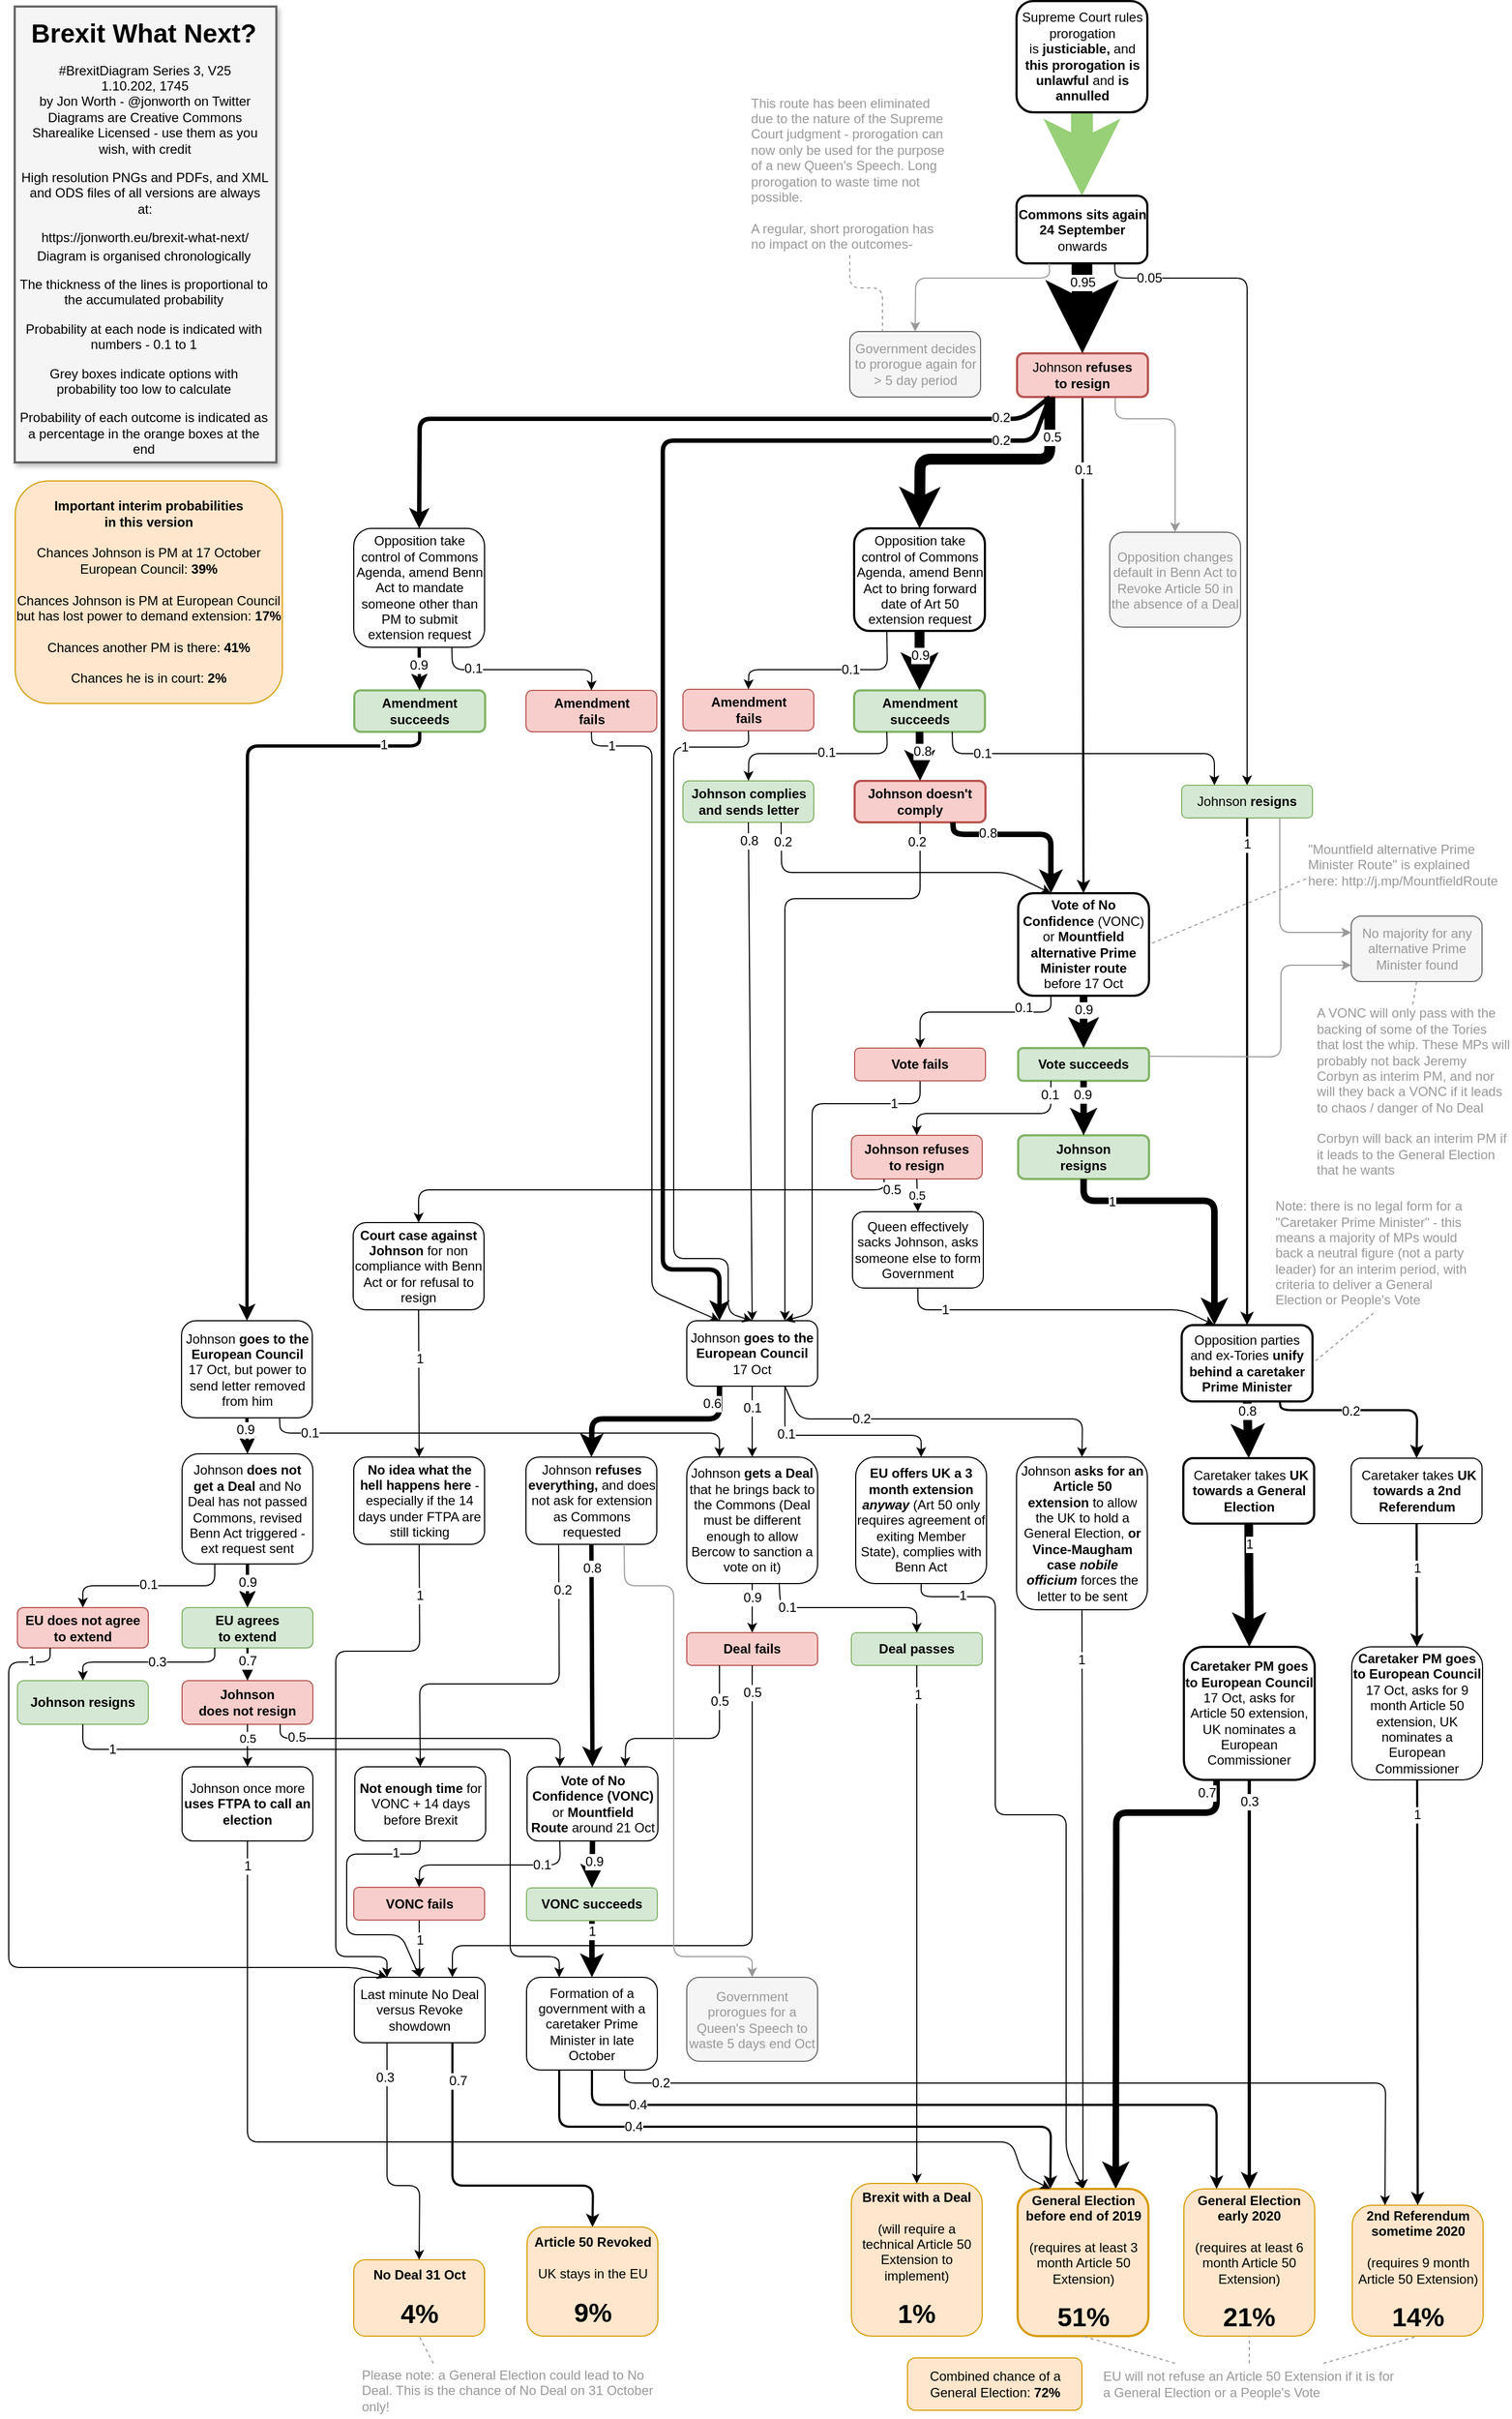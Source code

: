 <mxfile version="11.3.0" type="device" pages="1"><diagram id="ibfhj0PUUvudMhf0KBEY" name="Page-1"><mxGraphModel dx="885" dy="802" grid="1" gridSize="10" guides="1" tooltips="1" connect="1" arrows="1" fold="1" page="1" pageScale="1" pageWidth="827" pageHeight="1169" math="0" shadow="0"><root><mxCell id="0"/><mxCell id="1" parent="0"/><mxCell id="T132C05iLU_9ELLLfcxs-20" value="&lt;b&gt;No idea what the hell happens here&lt;/b&gt; - especially if the 14 days under FTPA are still ticking" style="rounded=1;whiteSpace=wrap;html=1;" vertex="1" parent="1"><mxGeometry x="326.5" y="1342" width="120" height="80" as="geometry"/></mxCell><mxCell id="rpZ_z5qTzxo-s5MK1VKV-31" value="" style="endArrow=classic;html=1;strokeColor=#999999;strokeWidth=1;fontSize=12;fontColor=#999999;entryX=0.5;entryY=0;entryDx=0;entryDy=0;exitX=0.75;exitY=1;exitDx=0;exitDy=0;" parent="1" source="2N9ct_D3yQrJ8PhZIqag-18" target="rpZ_z5qTzxo-s5MK1VKV-30" edge="1"><mxGeometry width="50" height="50" relative="1" as="geometry"><mxPoint x="967" y="397" as="sourcePoint"/><mxPoint x="667" y="477" as="targetPoint"/><Array as="points"><mxPoint x="1025" y="390"/><mxPoint x="1080" y="390"/></Array></mxGeometry></mxCell><mxCell id="FsNQfSGcX9CCWowBV3Cm-4" value="" style="endArrow=classic;html=1;entryX=0.5;entryY=0;entryDx=0;entryDy=0;fontSize=12;strokeWidth=20;exitX=0.5;exitY=1;exitDx=0;exitDy=0;strokeColor=#97D077;" parent="1" source="2N9ct_D3yQrJ8PhZIqag-3" target="2N9ct_D3yQrJ8PhZIqag-23" edge="1"><mxGeometry width="50" height="50" relative="1" as="geometry"><mxPoint x="974" y="-71.5" as="sourcePoint"/><mxPoint x="973.5" y="6.5" as="targetPoint"/><Array as="points"/></mxGeometry></mxCell><mxCell id="2N9ct_D3yQrJ8PhZIqag-41" value="" style="endArrow=classic;html=1;exitX=0.5;exitY=1;exitDx=0;exitDy=0;fontSize=12;strokeWidth=2;" parent="1" source="2N9ct_D3yQrJ8PhZIqag-18" target="2N9ct_D3yQrJ8PhZIqag-37" edge="1"><mxGeometry width="50" height="50" relative="1" as="geometry"><mxPoint x="1095.5" y="780" as="sourcePoint"/><mxPoint x="1145.5" y="730" as="targetPoint"/></mxGeometry></mxCell><mxCell id="2N9ct_D3yQrJ8PhZIqag-142" value="0.1" style="text;html=1;resizable=0;points=[];align=center;verticalAlign=middle;labelBackgroundColor=#ffffff;fontColor=#000000;fontSize=12;" parent="2N9ct_D3yQrJ8PhZIqag-41" vertex="1" connectable="0"><mxGeometry x="-0.2" relative="1" as="geometry"><mxPoint x="0.5" y="-115" as="offset"/></mxGeometry></mxCell><mxCell id="2N9ct_D3yQrJ8PhZIqag-79" value="" style="endArrow=classic;html=1;fontColor=#FF0000;exitX=0.25;exitY=1;exitDx=0;exitDy=0;entryX=0.25;entryY=0;entryDx=0;entryDy=0;fontSize=12;strokeWidth=4;" parent="1" source="2N9ct_D3yQrJ8PhZIqag-18" target="2N9ct_D3yQrJ8PhZIqag-51" edge="1"><mxGeometry width="50" height="50" relative="1" as="geometry"><mxPoint x="801" y="992" as="sourcePoint"/><mxPoint x="851" y="942" as="targetPoint"/><Array as="points"><mxPoint x="950" y="410"/><mxPoint x="610" y="410"/><mxPoint x="610" y="1170"/><mxPoint x="662" y="1170"/></Array></mxGeometry></mxCell><mxCell id="2N9ct_D3yQrJ8PhZIqag-141" value="0.2" style="text;html=1;resizable=0;points=[];align=center;verticalAlign=middle;labelBackgroundColor=#ffffff;fontColor=#000000;fontSize=12;" parent="2N9ct_D3yQrJ8PhZIqag-79" vertex="1" connectable="0"><mxGeometry x="-0.939" y="2" relative="1" as="geometry"><mxPoint x="-33.5" y="3.5" as="offset"/></mxGeometry></mxCell><mxCell id="2N9ct_D3yQrJ8PhZIqag-3" value="Supreme Court rules prorogation is&amp;nbsp;&lt;b style=&quot;font-size: 12px&quot;&gt;justiciable, &lt;/b&gt;&lt;span style=&quot;font-size: 12px&quot;&gt;and&lt;/span&gt;&lt;b style=&quot;font-size: 12px&quot;&gt; this prorogation is unlawful &lt;/b&gt;&lt;span style=&quot;font-size: 12px&quot;&gt;and&lt;/span&gt;&lt;b style=&quot;font-size: 12px&quot;&gt; is annulled&lt;/b&gt;" style="rounded=1;whiteSpace=wrap;html=1;fontSize=12;strokeWidth=2;" parent="1" vertex="1"><mxGeometry x="934.5" y="7" width="120" height="102" as="geometry"/></mxCell><mxCell id="2N9ct_D3yQrJ8PhZIqag-17" value="Johnson &lt;b style=&quot;font-size: 12px;&quot;&gt;resigns&lt;/b&gt;" style="rounded=1;whiteSpace=wrap;html=1;fillColor=#d5e8d4;strokeColor=#82b366;fontSize=12;" parent="1" vertex="1"><mxGeometry x="1086" y="726" width="120" height="30" as="geometry"/></mxCell><mxCell id="2N9ct_D3yQrJ8PhZIqag-18" value="Johnson &lt;b style=&quot;font-size: 12px;&quot;&gt;refuses to&amp;nbsp;resign&lt;/b&gt;" style="rounded=1;whiteSpace=wrap;html=1;fillColor=#f8cecc;strokeColor=#b85450;fontSize=12;strokeWidth=2;" parent="1" vertex="1"><mxGeometry x="935" y="330" width="120" height="40" as="geometry"/></mxCell><mxCell id="2N9ct_D3yQrJ8PhZIqag-23" value="&lt;b style=&quot;font-size: 12px&quot;&gt;Commons sits again 24 September&lt;/b&gt; onwards" style="rounded=1;whiteSpace=wrap;html=1;fontSize=12;strokeWidth=2;" parent="1" vertex="1"><mxGeometry x="934.5" y="185.5" width="120" height="62" as="geometry"/></mxCell><mxCell id="2N9ct_D3yQrJ8PhZIqag-31" value="" style="endArrow=classic;html=1;exitX=0.5;exitY=1;exitDx=0;exitDy=0;fontSize=12;strokeWidth=19;" parent="1" source="2N9ct_D3yQrJ8PhZIqag-23" target="2N9ct_D3yQrJ8PhZIqag-18" edge="1"><mxGeometry width="50" height="50" relative="1" as="geometry"><mxPoint x="835" y="394" as="sourcePoint"/><mxPoint x="885" y="344" as="targetPoint"/></mxGeometry></mxCell><mxCell id="2N9ct_D3yQrJ8PhZIqag-134" value="0.95" style="text;html=1;resizable=0;points=[];align=center;verticalAlign=middle;labelBackgroundColor=#ffffff;fontColor=#000000;fontSize=12;" parent="2N9ct_D3yQrJ8PhZIqag-31" vertex="1" connectable="0"><mxGeometry x="-0.152" y="1" relative="1" as="geometry"><mxPoint x="-1" y="-18" as="offset"/></mxGeometry></mxCell><mxCell id="2N9ct_D3yQrJ8PhZIqag-32" value="" style="endArrow=classic;html=1;exitX=0.75;exitY=1;exitDx=0;exitDy=0;entryX=0.5;entryY=0;entryDx=0;entryDy=0;fontSize=12;strokeWidth=1;" parent="1" source="2N9ct_D3yQrJ8PhZIqag-23" target="2N9ct_D3yQrJ8PhZIqag-17" edge="1"><mxGeometry width="50" height="50" relative="1" as="geometry"><mxPoint x="1005" y="334" as="sourcePoint"/><mxPoint x="1005" y="384" as="targetPoint"/><Array as="points"><mxPoint x="1025" y="261"/><mxPoint x="1146" y="261"/></Array></mxGeometry></mxCell><mxCell id="2N9ct_D3yQrJ8PhZIqag-136" value="0.05" style="text;html=1;resizable=0;points=[];align=center;verticalAlign=middle;labelBackgroundColor=#ffffff;fontColor=#000000;fontSize=12;" parent="2N9ct_D3yQrJ8PhZIqag-32" vertex="1" connectable="0"><mxGeometry x="-0.36" relative="1" as="geometry"><mxPoint x="-90.5" y="-57.5" as="offset"/></mxGeometry></mxCell><mxCell id="2N9ct_D3yQrJ8PhZIqag-35" value="Opposition parties and ex-Tories &lt;b style=&quot;font-size: 12px;&quot;&gt;unify behind a caretaker Prime Minister&lt;/b&gt;" style="rounded=1;whiteSpace=wrap;html=1;fontSize=12;strokeWidth=2;" parent="1" vertex="1"><mxGeometry x="1086" y="1221" width="120" height="70" as="geometry"/></mxCell><mxCell id="2N9ct_D3yQrJ8PhZIqag-36" value="" style="endArrow=classic;html=1;exitX=0.5;exitY=1;exitDx=0;exitDy=0;entryX=0.5;entryY=0;entryDx=0;entryDy=0;fontSize=12;strokeWidth=2;" parent="1" source="2N9ct_D3yQrJ8PhZIqag-17" target="2N9ct_D3yQrJ8PhZIqag-35" edge="1"><mxGeometry width="50" height="50" relative="1" as="geometry"><mxPoint x="1005.5" y="792" as="sourcePoint"/><mxPoint x="1055.5" y="742" as="targetPoint"/></mxGeometry></mxCell><mxCell id="2N9ct_D3yQrJ8PhZIqag-140" value="1" style="text;html=1;resizable=0;points=[];align=center;verticalAlign=middle;labelBackgroundColor=#ffffff;fontColor=#000000;fontSize=12;" parent="2N9ct_D3yQrJ8PhZIqag-36" vertex="1" connectable="0"><mxGeometry x="-0.814" relative="1" as="geometry"><mxPoint y="-19" as="offset"/></mxGeometry></mxCell><mxCell id="2N9ct_D3yQrJ8PhZIqag-37" value="&lt;b style=&quot;font-size: 12px&quot;&gt;Vote of No Confidence &lt;/b&gt;&lt;span style=&quot;font-size: 12px&quot;&gt;(VONC) or &lt;b&gt;Mountfield alternative Prime Minister route&lt;/b&gt;&lt;br&gt;&lt;/span&gt;before 17 Oct" style="rounded=1;whiteSpace=wrap;html=1;fontSize=12;strokeWidth=2;" parent="1" vertex="1"><mxGeometry x="936" y="825" width="120" height="94" as="geometry"/></mxCell><mxCell id="2N9ct_D3yQrJ8PhZIqag-38" value="&lt;b style=&quot;font-size: 12px&quot;&gt;Vote succeeds&lt;/b&gt;" style="rounded=1;whiteSpace=wrap;html=1;fillColor=#d5e8d4;strokeColor=#82b366;fontSize=12;strokeWidth=2;" parent="1" vertex="1"><mxGeometry x="936" y="967" width="120" height="30" as="geometry"/></mxCell><mxCell id="2N9ct_D3yQrJ8PhZIqag-40" value="" style="endArrow=classic;html=1;exitX=0.5;exitY=1;exitDx=0;exitDy=0;fontSize=12;strokeWidth=7;" parent="1" source="2N9ct_D3yQrJ8PhZIqag-37" target="2N9ct_D3yQrJ8PhZIqag-38" edge="1"><mxGeometry width="50" height="50" relative="1" as="geometry"><mxPoint x="975.5" y="848" as="sourcePoint"/><mxPoint x="985.5" y="918" as="targetPoint"/></mxGeometry></mxCell><mxCell id="2N9ct_D3yQrJ8PhZIqag-143" value="0.9" style="text;html=1;resizable=0;points=[];align=center;verticalAlign=middle;labelBackgroundColor=#ffffff;fontColor=#000000;fontSize=12;" parent="2N9ct_D3yQrJ8PhZIqag-40" vertex="1" connectable="0"><mxGeometry x="-0.232" y="1" relative="1" as="geometry"><mxPoint x="-1.5" y="-5.5" as="offset"/></mxGeometry></mxCell><mxCell id="2N9ct_D3yQrJ8PhZIqag-51" value="Johnson &lt;b style=&quot;font-size: 12px&quot;&gt;goes to the European Council&lt;/b&gt; 17 Oct" style="rounded=1;whiteSpace=wrap;html=1;fontSize=12;" parent="1" vertex="1"><mxGeometry x="632" y="1217" width="120" height="60" as="geometry"/></mxCell><mxCell id="2N9ct_D3yQrJ8PhZIqag-52" value="" style="endArrow=classic;html=1;exitX=0.5;exitY=1;exitDx=0;exitDy=0;entryX=0.75;entryY=0;entryDx=0;entryDy=0;fontSize=12;strokeWidth=1;" parent="1" source="2N9ct_D3yQrJ8PhZIqag-39" target="2N9ct_D3yQrJ8PhZIqag-51" edge="1"><mxGeometry width="50" height="50" relative="1" as="geometry"><mxPoint x="701" y="932" as="sourcePoint"/><mxPoint x="751" y="882" as="targetPoint"/><Array as="points"><mxPoint x="846" y="1018"/><mxPoint x="747" y="1018"/><mxPoint x="747" y="1210"/></Array></mxGeometry></mxCell><mxCell id="2N9ct_D3yQrJ8PhZIqag-157" value="1" style="text;html=1;resizable=0;points=[];align=center;verticalAlign=middle;labelBackgroundColor=#ffffff;fontColor=#000000;fontSize=12;" parent="2N9ct_D3yQrJ8PhZIqag-52" vertex="1" connectable="0"><mxGeometry x="-0.731" relative="1" as="geometry"><mxPoint as="offset"/></mxGeometry></mxCell><mxCell id="2N9ct_D3yQrJ8PhZIqag-39" value="&lt;b style=&quot;font-size: 12px&quot;&gt;Vote fails&lt;/b&gt;" style="rounded=1;whiteSpace=wrap;html=1;fillColor=#f8cecc;strokeColor=#b85450;fontSize=12;" parent="1" vertex="1"><mxGeometry x="786" y="967" width="120" height="30" as="geometry"/></mxCell><mxCell id="2N9ct_D3yQrJ8PhZIqag-42" value="" style="endArrow=classic;html=1;exitX=0.25;exitY=1;exitDx=0;exitDy=0;entryX=0.5;entryY=0;entryDx=0;entryDy=0;fontSize=12;strokeWidth=1;" parent="1" source="2N9ct_D3yQrJ8PhZIqag-37" target="2N9ct_D3yQrJ8PhZIqag-39" edge="1"><mxGeometry width="50" height="50" relative="1" as="geometry"><mxPoint x="915.5" y="998" as="sourcePoint"/><mxPoint x="965.5" y="948" as="targetPoint"/><Array as="points"><mxPoint x="966" y="934"/><mxPoint x="846" y="934"/></Array></mxGeometry></mxCell><mxCell id="2N9ct_D3yQrJ8PhZIqag-144" value="0.1" style="text;html=1;resizable=0;points=[];align=center;verticalAlign=middle;labelBackgroundColor=#ffffff;fontColor=#000000;fontSize=12;" parent="2N9ct_D3yQrJ8PhZIqag-42" vertex="1" connectable="0"><mxGeometry x="-0.049" y="-1" relative="1" as="geometry"><mxPoint x="40" y="-3" as="offset"/></mxGeometry></mxCell><mxCell id="2N9ct_D3yQrJ8PhZIqag-71" value="&lt;b style=&quot;font-size: 12px&quot;&gt;Caretaker PM goes to European Council&lt;/b&gt; 17 Oct, asks for Article 50 extension, UK nominates a European Commissioner" style="rounded=1;whiteSpace=wrap;html=1;fontSize=12;strokeWidth=2;" parent="1" vertex="1"><mxGeometry x="1088" y="1516" width="120" height="122" as="geometry"/></mxCell><mxCell id="2N9ct_D3yQrJ8PhZIqag-73" value="Johnson &lt;b style=&quot;font-size: 12px&quot;&gt;gets a Deal &lt;/b&gt;that he brings back to the Commons (Deal must be different enough to allow Bercow to sanction a vote on it)" style="rounded=1;whiteSpace=wrap;html=1;fontSize=12;" parent="1" vertex="1"><mxGeometry x="632" y="1342" width="120" height="116" as="geometry"/></mxCell><mxCell id="2N9ct_D3yQrJ8PhZIqag-74" value="Johnson &lt;b style=&quot;font-size: 12px&quot;&gt;asks for an Article 50 extension&amp;nbsp;&lt;/b&gt;to allow the UK to hold a General Election, &lt;b&gt;or Vince-Maugham case &lt;i&gt;nobile officium&lt;/i&gt;&lt;/b&gt;&amp;nbsp;forces the letter to be sent" style="rounded=1;whiteSpace=wrap;html=1;fontSize=12;" parent="1" vertex="1"><mxGeometry x="934.5" y="1342" width="120" height="140" as="geometry"/></mxCell><mxCell id="2N9ct_D3yQrJ8PhZIqag-76" value="" style="endArrow=classic;html=1;fontColor=#FF0000;entryX=0.5;entryY=0;entryDx=0;entryDy=0;exitX=0.5;exitY=1;exitDx=0;exitDy=0;fontSize=12;strokeWidth=1;" parent="1" source="2N9ct_D3yQrJ8PhZIqag-51" target="2N9ct_D3yQrJ8PhZIqag-73" edge="1"><mxGeometry width="50" height="50" relative="1" as="geometry"><mxPoint x="522" y="1342" as="sourcePoint"/><mxPoint x="572" y="1292" as="targetPoint"/><Array as="points"/></mxGeometry></mxCell><mxCell id="2N9ct_D3yQrJ8PhZIqag-176" value="0.1" style="text;html=1;resizable=0;points=[];align=center;verticalAlign=middle;labelBackgroundColor=#ffffff;fontColor=#000000;fontSize=12;" parent="2N9ct_D3yQrJ8PhZIqag-76" vertex="1" connectable="0"><mxGeometry x="-0.264" y="1" relative="1" as="geometry"><mxPoint x="-1" y="-4.5" as="offset"/></mxGeometry></mxCell><mxCell id="2N9ct_D3yQrJ8PhZIqag-77" value="" style="endArrow=classic;html=1;fontColor=#FF0000;exitX=0.75;exitY=1;exitDx=0;exitDy=0;entryX=0.5;entryY=0;entryDx=0;entryDy=0;fontSize=12;strokeWidth=1;" parent="1" source="2N9ct_D3yQrJ8PhZIqag-51" target="2N9ct_D3yQrJ8PhZIqag-74" edge="1"><mxGeometry width="50" height="50" relative="1" as="geometry"><mxPoint x="672" y="1372" as="sourcePoint"/><mxPoint x="552" y="1402" as="targetPoint"/><Array as="points"><mxPoint x="735" y="1307"/><mxPoint x="995" y="1307"/></Array></mxGeometry></mxCell><mxCell id="2N9ct_D3yQrJ8PhZIqag-178" value="0.2" style="text;html=1;resizable=0;points=[];align=center;verticalAlign=middle;labelBackgroundColor=#ffffff;fontColor=#000000;fontSize=12;" parent="2N9ct_D3yQrJ8PhZIqag-77" vertex="1" connectable="0"><mxGeometry x="-0.318" y="-1" relative="1" as="geometry"><mxPoint x="-22" y="-1" as="offset"/></mxGeometry></mxCell><mxCell id="2N9ct_D3yQrJ8PhZIqag-85" value="&lt;b style=&quot;font-size: 12px;&quot;&gt;Deal passes&lt;/b&gt;" style="rounded=1;whiteSpace=wrap;html=1;fillColor=#d5e8d4;strokeColor=#82b366;fontSize=12;" parent="1" vertex="1"><mxGeometry x="783" y="1503" width="120" height="30" as="geometry"/></mxCell><mxCell id="2N9ct_D3yQrJ8PhZIqag-86" value="" style="endArrow=classic;html=1;fontColor=#FF0000;exitX=0.706;exitY=0.994;exitDx=0;exitDy=0;entryX=0.5;entryY=0;entryDx=0;entryDy=0;fontSize=12;exitPerimeter=0;" parent="1" source="2N9ct_D3yQrJ8PhZIqag-73" target="2N9ct_D3yQrJ8PhZIqag-85" edge="1"><mxGeometry width="50" height="50" relative="1" as="geometry"><mxPoint x="592" y="1642" as="sourcePoint"/><mxPoint x="642" y="1592" as="targetPoint"/><Array as="points"><mxPoint x="718" y="1480"/><mxPoint x="843" y="1480"/></Array></mxGeometry></mxCell><mxCell id="2N9ct_D3yQrJ8PhZIqag-173" value="0.1" style="text;html=1;resizable=0;points=[];align=center;verticalAlign=middle;labelBackgroundColor=#ffffff;fontColor=#000000;fontSize=12;" parent="2N9ct_D3yQrJ8PhZIqag-86" vertex="1" connectable="0"><mxGeometry x="-0.488" relative="1" as="geometry"><mxPoint x="-15.5" as="offset"/></mxGeometry></mxCell><mxCell id="2N9ct_D3yQrJ8PhZIqag-88" value="&lt;b style=&quot;font-size: 12px&quot;&gt;General Election early 2020&lt;/b&gt;&lt;br style=&quot;font-size: 12px&quot;&gt;&lt;br style=&quot;font-size: 12px&quot;&gt;(requires at least 6 month Article 50 Extension)&lt;br&gt;&lt;br&gt;&lt;b&gt;&lt;font style=&quot;font-size: 24px&quot;&gt;21%&lt;/font&gt;&lt;/b&gt;" style="rounded=1;whiteSpace=wrap;html=1;fillColor=#ffe6cc;strokeColor=#d79b00;fontSize=12;strokeWidth=1;" parent="1" vertex="1"><mxGeometry x="1088" y="2013" width="120" height="135" as="geometry"/></mxCell><mxCell id="2N9ct_D3yQrJ8PhZIqag-90" value="&amp;nbsp;Caretaker takes&lt;b style=&quot;font-size: 12px;&quot;&gt;&amp;nbsp;UK towards a General Election&lt;/b&gt;" style="rounded=1;whiteSpace=wrap;html=1;fontSize=12;strokeWidth=2;" parent="1" vertex="1"><mxGeometry x="1087.5" y="1343" width="120" height="60" as="geometry"/></mxCell><mxCell id="2N9ct_D3yQrJ8PhZIqag-91" value="&amp;nbsp;Caretaker takes&lt;b style=&quot;font-size: 12px;&quot;&gt;&amp;nbsp;UK towards a 2nd Referendum&lt;/b&gt;" style="rounded=1;whiteSpace=wrap;html=1;fontSize=12;" parent="1" vertex="1"><mxGeometry x="1241.5" y="1343" width="120" height="60" as="geometry"/></mxCell><mxCell id="2N9ct_D3yQrJ8PhZIqag-92" value="" style="endArrow=classic;html=1;fontColor=#FF0000;exitX=0.75;exitY=1;exitDx=0;exitDy=0;entryX=0.5;entryY=0;entryDx=0;entryDy=0;fontSize=12;strokeWidth=2;" parent="1" source="2N9ct_D3yQrJ8PhZIqag-35" target="2N9ct_D3yQrJ8PhZIqag-91" edge="1"><mxGeometry width="50" height="50" relative="1" as="geometry"><mxPoint x="1112" y="1262" as="sourcePoint"/><mxPoint x="1162" y="1212" as="targetPoint"/><Array as="points"><mxPoint x="1177" y="1299"/><mxPoint x="1302" y="1299"/></Array></mxGeometry></mxCell><mxCell id="2N9ct_D3yQrJ8PhZIqag-161" value="0.2" style="text;html=1;resizable=0;points=[];align=center;verticalAlign=middle;labelBackgroundColor=#ffffff;fontColor=#000000;fontSize=12;" parent="2N9ct_D3yQrJ8PhZIqag-92" vertex="1" connectable="0"><mxGeometry x="-0.153" y="2" relative="1" as="geometry"><mxPoint x="-3.5" y="2.5" as="offset"/></mxGeometry></mxCell><mxCell id="2N9ct_D3yQrJ8PhZIqag-93" value="" style="endArrow=classic;html=1;fontColor=#FF0000;exitX=0.5;exitY=1;exitDx=0;exitDy=0;entryX=0.5;entryY=0;entryDx=0;entryDy=0;fontSize=12;strokeWidth=8;" parent="1" source="2N9ct_D3yQrJ8PhZIqag-35" target="2N9ct_D3yQrJ8PhZIqag-90" edge="1"><mxGeometry width="50" height="50" relative="1" as="geometry"><mxPoint x="1032" y="1262" as="sourcePoint"/><mxPoint x="1152" y="1292" as="targetPoint"/><Array as="points"/></mxGeometry></mxCell><mxCell id="2N9ct_D3yQrJ8PhZIqag-160" value="0.8" style="text;html=1;resizable=0;points=[];align=center;verticalAlign=middle;labelBackgroundColor=#ffffff;fontColor=#000000;fontSize=12;" parent="2N9ct_D3yQrJ8PhZIqag-93" vertex="1" connectable="0"><mxGeometry x="-0.305" y="1" relative="1" as="geometry"><mxPoint x="-1.5" y="-9.5" as="offset"/></mxGeometry></mxCell><mxCell id="2N9ct_D3yQrJ8PhZIqag-94" value="&lt;b style=&quot;font-size: 12px&quot;&gt;2nd Referendum sometime 2020&lt;/b&gt;&lt;br style=&quot;font-size: 12px&quot;&gt;&lt;br style=&quot;font-size: 12px&quot;&gt;(requires 9 month Article 50 Extension)&lt;br&gt;&lt;br&gt;&lt;b&gt;&lt;font style=&quot;font-size: 24px&quot;&gt;14%&lt;/font&gt;&lt;/b&gt;" style="rounded=1;whiteSpace=wrap;html=1;fillColor=#ffe6cc;strokeColor=#d79b00;fontSize=12;" parent="1" vertex="1"><mxGeometry x="1242.5" y="2028" width="120" height="120" as="geometry"/></mxCell><mxCell id="2N9ct_D3yQrJ8PhZIqag-95" value="" style="endArrow=classic;html=1;fontColor=#FF0000;exitX=0.5;exitY=1;exitDx=0;exitDy=0;entryX=0.5;entryY=0;entryDx=0;entryDy=0;fontSize=12;strokeWidth=8;" parent="1" source="2N9ct_D3yQrJ8PhZIqag-90" target="2N9ct_D3yQrJ8PhZIqag-71" edge="1"><mxGeometry width="50" height="50" relative="1" as="geometry"><mxPoint x="1397" y="1422" as="sourcePoint"/><mxPoint x="1447" y="1372" as="targetPoint"/></mxGeometry></mxCell><mxCell id="2N9ct_D3yQrJ8PhZIqag-179" value="1" style="text;html=1;resizable=0;points=[];align=center;verticalAlign=middle;labelBackgroundColor=#ffffff;fontColor=#000000;fontSize=12;" parent="2N9ct_D3yQrJ8PhZIqag-95" vertex="1" connectable="0"><mxGeometry x="-0.28" relative="1" as="geometry"><mxPoint x="0.5" y="-22" as="offset"/></mxGeometry></mxCell><mxCell id="2N9ct_D3yQrJ8PhZIqag-96" value="&lt;b style=&quot;font-size: 12px&quot;&gt;Caretaker PM goes to European Council&lt;/b&gt; 17 Oct, asks for 9 month Article 50 extension, UK nominates a European Commissioner" style="rounded=1;whiteSpace=wrap;html=1;fontSize=12;" parent="1" vertex="1"><mxGeometry x="1242" y="1516" width="120" height="122" as="geometry"/></mxCell><mxCell id="2N9ct_D3yQrJ8PhZIqag-97" value="" style="endArrow=classic;html=1;fontColor=#FF0000;exitX=0.5;exitY=1;exitDx=0;exitDy=0;fontSize=12;strokeWidth=2;" parent="1" source="2N9ct_D3yQrJ8PhZIqag-91" target="2N9ct_D3yQrJ8PhZIqag-96" edge="1"><mxGeometry width="50" height="50" relative="1" as="geometry"><mxPoint x="1407" y="1392" as="sourcePoint"/><mxPoint x="1457" y="1342" as="targetPoint"/></mxGeometry></mxCell><mxCell id="2N9ct_D3yQrJ8PhZIqag-180" value="1" style="text;html=1;resizable=0;points=[];align=center;verticalAlign=middle;labelBackgroundColor=#ffffff;fontColor=#000000;fontSize=12;" parent="2N9ct_D3yQrJ8PhZIqag-97" vertex="1" connectable="0"><mxGeometry x="-0.28" relative="1" as="geometry"><mxPoint as="offset"/></mxGeometry></mxCell><mxCell id="2N9ct_D3yQrJ8PhZIqag-98" value="" style="endArrow=classic;html=1;fontColor=#FF0000;exitX=0.25;exitY=1;exitDx=0;exitDy=0;entryX=0.75;entryY=0;entryDx=0;entryDy=0;fontSize=12;strokeWidth=6;" parent="1" source="2N9ct_D3yQrJ8PhZIqag-71" target="rpZ_z5qTzxo-s5MK1VKV-21" edge="1"><mxGeometry width="50" height="50" relative="1" as="geometry"><mxPoint x="887" y="1632" as="sourcePoint"/><mxPoint x="937" y="1582" as="targetPoint"/><Array as="points"><mxPoint x="1118" y="1668"/><mxPoint x="1026" y="1668"/></Array></mxGeometry></mxCell><mxCell id="2N9ct_D3yQrJ8PhZIqag-181" value="0.7" style="text;html=1;resizable=0;points=[];align=center;verticalAlign=middle;labelBackgroundColor=#ffffff;fontColor=#000000;fontSize=12;" parent="2N9ct_D3yQrJ8PhZIqag-98" vertex="1" connectable="0"><mxGeometry x="-0.831" relative="1" as="geometry"><mxPoint x="0.5" y="-18" as="offset"/></mxGeometry></mxCell><mxCell id="2N9ct_D3yQrJ8PhZIqag-99" value="" style="endArrow=classic;html=1;fontColor=#FF0000;exitX=0.5;exitY=1;exitDx=0;exitDy=0;entryX=0.5;entryY=0;entryDx=0;entryDy=0;fontSize=12;strokeWidth=2;" parent="1" source="2N9ct_D3yQrJ8PhZIqag-96" target="2N9ct_D3yQrJ8PhZIqag-94" edge="1"><mxGeometry width="50" height="50" relative="1" as="geometry"><mxPoint x="1157" y="1482" as="sourcePoint"/><mxPoint x="1157" y="1512" as="targetPoint"/></mxGeometry></mxCell><mxCell id="2N9ct_D3yQrJ8PhZIqag-182" value="1" style="text;html=1;resizable=0;points=[];align=center;verticalAlign=middle;labelBackgroundColor=#ffffff;fontColor=#000000;fontSize=12;" parent="2N9ct_D3yQrJ8PhZIqag-99" vertex="1" connectable="0"><mxGeometry x="-0.836" relative="1" as="geometry"><mxPoint as="offset"/></mxGeometry></mxCell><mxCell id="2N9ct_D3yQrJ8PhZIqag-100" value="&lt;b style=&quot;font-size: 12px&quot;&gt;Brexit with a Deal&lt;/b&gt;&lt;br style=&quot;font-size: 12px&quot;&gt;&lt;br style=&quot;font-size: 12px&quot;&gt;(will require a technical Article 50 Extension to implement)&lt;br&gt;&lt;br&gt;&lt;b&gt;&lt;font style=&quot;font-size: 24px&quot;&gt;1%&lt;/font&gt;&lt;/b&gt;" style="rounded=1;whiteSpace=wrap;html=1;fillColor=#ffe6cc;strokeColor=#d79b00;fontSize=12;" parent="1" vertex="1"><mxGeometry x="783" y="2008" width="120" height="140" as="geometry"/></mxCell><mxCell id="2N9ct_D3yQrJ8PhZIqag-101" value="&lt;b&gt;No Deal 31 Oct&lt;br&gt;&lt;br&gt;&lt;font style=&quot;font-size: 24px&quot;&gt;4%&lt;/font&gt;&lt;br&gt;&lt;/b&gt;" style="rounded=1;whiteSpace=wrap;html=1;fillColor=#ffe6cc;strokeColor=#d79b00;fontSize=12;" parent="1" vertex="1"><mxGeometry x="326.5" y="2078" width="120" height="70" as="geometry"/></mxCell><mxCell id="2N9ct_D3yQrJ8PhZIqag-102" value="Last minute No Deal versus Revoke showdown" style="rounded=1;whiteSpace=wrap;html=1;fontSize=12;" parent="1" vertex="1"><mxGeometry x="327" y="1819" width="120" height="60" as="geometry"/></mxCell><mxCell id="2N9ct_D3yQrJ8PhZIqag-103" value="&lt;b style=&quot;font-size: 12px&quot;&gt;Article 50 Revoked&lt;/b&gt;&lt;br style=&quot;font-size: 12px&quot;&gt;&lt;br style=&quot;font-size: 12px&quot;&gt;UK stays in the EU&lt;br&gt;&lt;br&gt;&lt;b&gt;&lt;font style=&quot;font-size: 24px&quot;&gt;9%&lt;/font&gt;&lt;/b&gt;" style="rounded=1;whiteSpace=wrap;html=1;fillColor=#ffe6cc;strokeColor=#d79b00;fontSize=12;" parent="1" vertex="1"><mxGeometry x="485.5" y="2048" width="120" height="100" as="geometry"/></mxCell><mxCell id="2N9ct_D3yQrJ8PhZIqag-106" value="" style="endArrow=classic;html=1;fontColor=#FF0000;entryX=0.5;entryY=0;entryDx=0;entryDy=0;exitX=0.75;exitY=1;exitDx=0;exitDy=0;fontSize=12;strokeWidth=2;" parent="1" source="2N9ct_D3yQrJ8PhZIqag-102" target="2N9ct_D3yQrJ8PhZIqag-103" edge="1"><mxGeometry width="50" height="50" relative="1" as="geometry"><mxPoint x="482" y="1780" as="sourcePoint"/><mxPoint x="402" y="1810" as="targetPoint"/><Array as="points"><mxPoint x="417" y="2010"/><mxPoint x="546" y="2010"/></Array></mxGeometry></mxCell><mxCell id="2N9ct_D3yQrJ8PhZIqag-167" value="0.7" style="text;html=1;resizable=0;points=[];align=center;verticalAlign=middle;labelBackgroundColor=#ffffff;fontColor=#000000;fontSize=12;" parent="2N9ct_D3yQrJ8PhZIqag-106" vertex="1" connectable="0"><mxGeometry x="-0.474" y="1" relative="1" as="geometry"><mxPoint x="4" y="-44" as="offset"/></mxGeometry></mxCell><mxCell id="2N9ct_D3yQrJ8PhZIqag-110" value="" style="endArrow=classic;html=1;fontColor=#FF0000;exitX=0.25;exitY=1;exitDx=0;exitDy=0;entryX=0.5;entryY=0;entryDx=0;entryDy=0;fontSize=12;" parent="1" source="2N9ct_D3yQrJ8PhZIqag-102" target="2N9ct_D3yQrJ8PhZIqag-101" edge="1"><mxGeometry width="50" height="50" relative="1" as="geometry"><mxPoint x="282" y="1850" as="sourcePoint"/><mxPoint x="282" y="1800" as="targetPoint"/><Array as="points"><mxPoint x="357" y="2010"/><mxPoint x="387" y="2010"/></Array></mxGeometry></mxCell><mxCell id="2N9ct_D3yQrJ8PhZIqag-168" value="0.3" style="text;html=1;resizable=0;points=[];align=center;verticalAlign=middle;labelBackgroundColor=#ffffff;fontColor=#000000;fontSize=12;" parent="2N9ct_D3yQrJ8PhZIqag-110" vertex="1" connectable="0"><mxGeometry x="-0.357" y="-1" relative="1" as="geometry"><mxPoint x="-1" y="-42" as="offset"/></mxGeometry></mxCell><mxCell id="2N9ct_D3yQrJ8PhZIqag-111" value="" style="endArrow=classic;html=1;fontColor=#FF0000;exitX=0.5;exitY=1;exitDx=0;exitDy=0;entryX=0.5;entryY=0;entryDx=0;entryDy=0;fontSize=12;strokeWidth=1;" parent="1" source="2N9ct_D3yQrJ8PhZIqag-74" target="rpZ_z5qTzxo-s5MK1VKV-21" edge="1"><mxGeometry width="50" height="50" relative="1" as="geometry"><mxPoint x="891" y="1582" as="sourcePoint"/><mxPoint x="941" y="1532" as="targetPoint"/><Array as="points"/></mxGeometry></mxCell><mxCell id="2N9ct_D3yQrJ8PhZIqag-175" value="1" style="text;html=1;resizable=0;points=[];align=center;verticalAlign=middle;labelBackgroundColor=#ffffff;fontColor=#000000;fontSize=12;" parent="2N9ct_D3yQrJ8PhZIqag-111" vertex="1" connectable="0"><mxGeometry x="-0.828" y="-1" relative="1" as="geometry"><mxPoint as="offset"/></mxGeometry></mxCell><mxCell id="2N9ct_D3yQrJ8PhZIqag-119" value="" style="endArrow=classic;html=1;fontColor=#FF0000;exitX=0.5;exitY=1;exitDx=0;exitDy=0;entryX=0.5;entryY=0;entryDx=0;entryDy=0;fontSize=12;" parent="1" source="2N9ct_D3yQrJ8PhZIqag-113" target="2N9ct_D3yQrJ8PhZIqag-102" edge="1"><mxGeometry width="50" height="50" relative="1" as="geometry"><mxPoint x="712" y="1898" as="sourcePoint"/><mxPoint x="762" y="1848" as="targetPoint"/><Array as="points"/></mxGeometry></mxCell><mxCell id="2N9ct_D3yQrJ8PhZIqag-169" value="1" style="text;html=1;resizable=0;points=[];align=center;verticalAlign=middle;labelBackgroundColor=#ffffff;fontColor=#000000;fontSize=12;" parent="2N9ct_D3yQrJ8PhZIqag-119" vertex="1" connectable="0"><mxGeometry x="-0.298" relative="1" as="geometry"><mxPoint as="offset"/></mxGeometry></mxCell><mxCell id="2N9ct_D3yQrJ8PhZIqag-121" value="Formation of a government with a caretaker Prime Minister in late October" style="rounded=1;whiteSpace=wrap;html=1;fontSize=12;" parent="1" vertex="1"><mxGeometry x="485" y="1819" width="120" height="85" as="geometry"/></mxCell><mxCell id="2N9ct_D3yQrJ8PhZIqag-122" value="" style="endArrow=classic;html=1;fontColor=#FF0000;exitX=0.25;exitY=1;exitDx=0;exitDy=0;entryX=0.25;entryY=0;entryDx=0;entryDy=0;fontSize=12;strokeWidth=2;" parent="1" source="2N9ct_D3yQrJ8PhZIqag-121" target="rpZ_z5qTzxo-s5MK1VKV-21" edge="1"><mxGeometry width="50" height="50" relative="1" as="geometry"><mxPoint x="782" y="1920" as="sourcePoint"/><mxPoint x="832" y="1870" as="targetPoint"/><Array as="points"><mxPoint x="515" y="1956"/><mxPoint x="966" y="1956"/></Array></mxGeometry></mxCell><mxCell id="2N9ct_D3yQrJ8PhZIqag-184" value="0.4" style="text;html=1;resizable=0;points=[];align=center;verticalAlign=middle;labelBackgroundColor=#ffffff;fontColor=#000000;fontSize=12;" parent="2N9ct_D3yQrJ8PhZIqag-122" vertex="1" connectable="0"><mxGeometry x="-0.231" relative="1" as="geometry"><mxPoint x="-96" as="offset"/></mxGeometry></mxCell><mxCell id="2N9ct_D3yQrJ8PhZIqag-123" value="" style="endArrow=classic;html=1;fontColor=#FF0000;exitX=0.5;exitY=1;exitDx=0;exitDy=0;fontSize=12;strokeWidth=5;entryX=0.5;entryY=0;entryDx=0;entryDy=0;" parent="1" source="2N9ct_D3yQrJ8PhZIqag-114" target="2N9ct_D3yQrJ8PhZIqag-121" edge="1"><mxGeometry width="50" height="50" relative="1" as="geometry"><mxPoint x="682" y="1828" as="sourcePoint"/><mxPoint x="575" y="1779" as="targetPoint"/></mxGeometry></mxCell><mxCell id="2N9ct_D3yQrJ8PhZIqag-183" value="1" style="text;html=1;resizable=0;points=[];align=center;verticalAlign=middle;labelBackgroundColor=#ffffff;fontColor=#000000;fontSize=12;" parent="2N9ct_D3yQrJ8PhZIqag-123" vertex="1" connectable="0"><mxGeometry x="-0.413" y="1" relative="1" as="geometry"><mxPoint x="-1" y="-6" as="offset"/></mxGeometry></mxCell><mxCell id="2N9ct_D3yQrJ8PhZIqag-185" value="" style="rounded=0;whiteSpace=wrap;html=1;labelBackgroundColor=#ffffff;strokeColor=#666666;strokeWidth=2;fillColor=#f5f5f5;fontSize=12;fontColor=#333333;shadow=1;" parent="1" vertex="1"><mxGeometry x="15.5" y="12" width="240" height="418" as="geometry"/></mxCell><mxCell id="2N9ct_D3yQrJ8PhZIqag-186" value="Brexit What Next?" style="text;html=1;strokeColor=none;fillColor=none;align=center;verticalAlign=middle;whiteSpace=wrap;rounded=0;shadow=1;labelBackgroundColor=none;fontSize=24;fontColor=#000000;fontStyle=1" parent="1" vertex="1"><mxGeometry x="18.5" y="26.5" width="230" height="20" as="geometry"/></mxCell><mxCell id="2N9ct_D3yQrJ8PhZIqag-188" value="&lt;p style=&quot;font-size: 12px&quot;&gt;&lt;span style=&quot;font-size: 12px&quot;&gt;#BrexitDiagram Series 3, V25&lt;br&gt;&lt;/span&gt;&lt;span style=&quot;font-size: 12px&quot;&gt;1.10.202, 1745&lt;br&gt;&lt;/span&gt;&lt;span style=&quot;font-size: 12px&quot;&gt;by Jon Worth - @jonworth on Twitter&lt;br&gt;&lt;/span&gt;&lt;span style=&quot;font-size: 12px&quot;&gt;Diagrams are Creative Commons Sharealike Licensed - use them as you wish, with credit&lt;/span&gt;&lt;/p&gt;&lt;p style=&quot;font-size: 12px&quot;&gt;&lt;span style=&quot;font-size: 12px&quot;&gt;High resolution PNGs and PDFs, and XML and ODS files of all versions are always at:&lt;/span&gt;&lt;/p&gt;&lt;p style=&quot;font-size: 12px&quot;&gt;&lt;span style=&quot;font-size: 12px&quot;&gt;https://jonworth.eu/brexit-what-next/&lt;/span&gt;&lt;/p&gt;" style="text;html=1;strokeColor=none;fillColor=none;align=center;verticalAlign=middle;whiteSpace=wrap;rounded=0;shadow=1;labelBackgroundColor=none;fontSize=24;fontColor=#000000;" parent="1" vertex="1"><mxGeometry x="19.5" y="59" width="230" height="175" as="geometry"/></mxCell><mxCell id="2N9ct_D3yQrJ8PhZIqag-189" value="&lt;p style=&quot;font-size: 12px&quot;&gt;Diagram is organised chronologically&lt;/p&gt;&lt;p style=&quot;font-size: 12px&quot;&gt;The thickness of the lines is proportional to the accumulated probability&lt;/p&gt;&lt;p style=&quot;font-size: 12px&quot;&gt;Probability at each node is indicated with numbers - 0.1 to 1&lt;/p&gt;&lt;p style=&quot;font-size: 12px&quot;&gt;Grey boxes indicate options with probability too low to calculate&lt;/p&gt;&lt;p style=&quot;font-size: 12px&quot;&gt;Probability of each outcome is indicated as a percentage in the orange boxes at the end&lt;/p&gt;" style="text;html=1;strokeColor=none;fillColor=none;align=center;verticalAlign=middle;whiteSpace=wrap;rounded=0;shadow=1;labelBackgroundColor=none;fontSize=24;fontColor=#000000;" parent="1" vertex="1"><mxGeometry x="18.5" y="266.5" width="230" height="125" as="geometry"/></mxCell><mxCell id="0EIm--NTp5x_hzV9y_Xm-1" value="" style="endArrow=none;html=1;dashed=1;strokeColor=#999999;exitX=0.5;exitY=1;exitDx=0;exitDy=0;entryX=1;entryY=0.5;entryDx=0;entryDy=0;endFill=0;" parent="1" target="2N9ct_D3yQrJ8PhZIqag-35" edge="1" source="0EIm--NTp5x_hzV9y_Xm-2"><mxGeometry width="50" height="50" relative="1" as="geometry"><mxPoint x="1311" y="1228.5" as="sourcePoint"/><mxPoint x="1053.5" y="1201.5" as="targetPoint"/></mxGeometry></mxCell><mxCell id="0EIm--NTp5x_hzV9y_Xm-2" value="Note: there is no legal form for a &quot;Caretaker Prime Minister&quot; - this means a majority of MPs would back a neutral figure (not a party leader) for an interim period, with criteria to deliver a General Election or People's Vote" style="text;html=1;strokeColor=none;fillColor=none;align=left;verticalAlign=middle;whiteSpace=wrap;rounded=0;fontColor=#999999;" parent="1" vertex="1"><mxGeometry x="1170" y="1100" width="184" height="110" as="geometry"/></mxCell><mxCell id="2N9ct_D3yQrJ8PhZIqag-84" value="&lt;b style=&quot;font-size: 12px;&quot;&gt;Deal fails&lt;/b&gt;" style="rounded=1;whiteSpace=wrap;html=1;fillColor=#f8cecc;strokeColor=#b85450;fontSize=12;" parent="1" vertex="1"><mxGeometry x="632" y="1503" width="120" height="30" as="geometry"/></mxCell><mxCell id="DhzOn9w6UN7C-T6UIGYp-29" value="" style="endArrow=classic;html=1;strokeWidth=5;entryX=0.5;entryY=0;entryDx=0;entryDy=0;exitX=0.25;exitY=1;exitDx=0;exitDy=0;" parent="1" source="2N9ct_D3yQrJ8PhZIqag-51" target="2N9ct_D3yQrJ8PhZIqag-75" edge="1"><mxGeometry width="50" height="50" relative="1" as="geometry"><mxPoint x="525" y="1372" as="sourcePoint"/><mxPoint x="575" y="1322" as="targetPoint"/><Array as="points"><mxPoint x="662" y="1307"/><mxPoint x="545" y="1307"/></Array></mxGeometry></mxCell><mxCell id="DhzOn9w6UN7C-T6UIGYp-30" value="0.6" style="text;html=1;resizable=0;points=[];align=center;verticalAlign=middle;labelBackgroundColor=#ffffff;" parent="DhzOn9w6UN7C-T6UIGYp-29" vertex="1" connectable="0"><mxGeometry x="-0.567" relative="1" as="geometry"><mxPoint x="2" y="-14" as="offset"/></mxGeometry></mxCell><mxCell id="2N9ct_D3yQrJ8PhZIqag-75" value="Johnson &lt;b style=&quot;font-size: 12px&quot;&gt;refuses everything, &lt;/b&gt;and does not ask for extension as Commons requested" style="rounded=1;whiteSpace=wrap;html=1;fontSize=12;" parent="1" vertex="1"><mxGeometry x="484.5" y="1342" width="120" height="80" as="geometry"/></mxCell><mxCell id="2N9ct_D3yQrJ8PhZIqag-112" value="&lt;b style=&quot;font-size: 12px&quot;&gt;Vote of No Confidence (VONC) &lt;/b&gt;&lt;span style=&quot;font-size: 12px&quot;&gt;or&lt;/span&gt;&lt;b style=&quot;font-size: 12px&quot;&gt; Mountfield Route&lt;/b&gt;&amp;nbsp;around 21 Oct" style="rounded=1;whiteSpace=wrap;html=1;fontSize=12;" parent="1" vertex="1"><mxGeometry x="485.5" y="1626" width="120" height="68" as="geometry"/></mxCell><mxCell id="2N9ct_D3yQrJ8PhZIqag-113" value="&lt;b style=&quot;font-size: 12px;&quot;&gt;VONC fails&lt;/b&gt;" style="rounded=1;whiteSpace=wrap;html=1;fillColor=#f8cecc;strokeColor=#b85450;fontSize=12;" parent="1" vertex="1"><mxGeometry x="326.5" y="1736.5" width="120" height="30" as="geometry"/></mxCell><mxCell id="2N9ct_D3yQrJ8PhZIqag-114" value="&lt;b style=&quot;font-size: 12px;&quot;&gt;VONC succeeds&lt;/b&gt;" style="rounded=1;whiteSpace=wrap;html=1;fillColor=#d5e8d4;strokeColor=#82b366;fontSize=12;" parent="1" vertex="1"><mxGeometry x="485" y="1737" width="120" height="30" as="geometry"/></mxCell><mxCell id="2N9ct_D3yQrJ8PhZIqag-115" value="" style="endArrow=classic;html=1;entryX=0.5;entryY=0;entryDx=0;entryDy=0;exitX=0.5;exitY=1;exitDx=0;exitDy=0;fontSize=12;strokeWidth=5;" parent="1" source="2N9ct_D3yQrJ8PhZIqag-112" target="2N9ct_D3yQrJ8PhZIqag-114" edge="1"><mxGeometry width="50" height="50" relative="1" as="geometry"><mxPoint x="543.5" y="1711" as="sourcePoint"/><mxPoint x="553.5" y="1651" as="targetPoint"/><Array as="points"/></mxGeometry></mxCell><mxCell id="2N9ct_D3yQrJ8PhZIqag-171" value="0.9" style="text;html=1;resizable=0;points=[];align=center;verticalAlign=middle;labelBackgroundColor=#ffffff;fontColor=#000000;fontSize=12;" parent="2N9ct_D3yQrJ8PhZIqag-115" vertex="1" connectable="0"><mxGeometry x="-0.125" y="1" relative="1" as="geometry"><mxPoint as="offset"/></mxGeometry></mxCell><mxCell id="2N9ct_D3yQrJ8PhZIqag-116" value="" style="endArrow=classic;html=1;exitX=0.25;exitY=1;exitDx=0;exitDy=0;entryX=0.5;entryY=0;entryDx=0;entryDy=0;fontSize=12;" parent="1" source="2N9ct_D3yQrJ8PhZIqag-112" target="2N9ct_D3yQrJ8PhZIqag-113" edge="1"><mxGeometry width="50" height="50" relative="1" as="geometry"><mxPoint x="643.5" y="1651" as="sourcePoint"/><mxPoint x="693.5" y="1601" as="targetPoint"/><Array as="points"><mxPoint x="516" y="1716"/><mxPoint x="387" y="1716"/></Array></mxGeometry></mxCell><mxCell id="2N9ct_D3yQrJ8PhZIqag-170" value="0.1" style="text;html=1;resizable=0;points=[];align=center;verticalAlign=middle;labelBackgroundColor=#ffffff;fontColor=#000000;fontSize=12;" parent="2N9ct_D3yQrJ8PhZIqag-116" vertex="1" connectable="0"><mxGeometry x="-0.36" relative="1" as="geometry"><mxPoint x="16" as="offset"/></mxGeometry></mxCell><mxCell id="DhzOn9w6UN7C-T6UIGYp-31" value="" style="endArrow=classic;html=1;fontColor=#FF0000;exitX=0.5;exitY=1;exitDx=0;exitDy=0;fontSize=12;" parent="1" source="2N9ct_D3yQrJ8PhZIqag-73" target="2N9ct_D3yQrJ8PhZIqag-84" edge="1"><mxGeometry width="50" height="50" relative="1" as="geometry"><mxPoint x="726.72" y="1471.64" as="sourcePoint"/><mxPoint x="852" y="1527" as="targetPoint"/></mxGeometry></mxCell><mxCell id="DhzOn9w6UN7C-T6UIGYp-32" value="0.9" style="text;html=1;resizable=0;points=[];align=center;verticalAlign=middle;labelBackgroundColor=#ffffff;fontColor=#000000;fontSize=12;" parent="DhzOn9w6UN7C-T6UIGYp-31" vertex="1" connectable="0"><mxGeometry x="-0.488" relative="1" as="geometry"><mxPoint y="1" as="offset"/></mxGeometry></mxCell><mxCell id="DhzOn9w6UN7C-T6UIGYp-33" value="" style="endArrow=classic;html=1;strokeWidth=1;entryX=0.5;entryY=0;entryDx=0;entryDy=0;exitX=0.5;exitY=1;exitDx=0;exitDy=0;" parent="1" source="2N9ct_D3yQrJ8PhZIqag-85" target="2N9ct_D3yQrJ8PhZIqag-100" edge="1"><mxGeometry width="50" height="50" relative="1" as="geometry"><mxPoint x="645" y="1732" as="sourcePoint"/><mxPoint x="695" y="1682" as="targetPoint"/></mxGeometry></mxCell><mxCell id="DhzOn9w6UN7C-T6UIGYp-42" value="1" style="text;html=1;resizable=0;points=[];align=center;verticalAlign=middle;labelBackgroundColor=#ffffff;" parent="DhzOn9w6UN7C-T6UIGYp-33" vertex="1" connectable="0"><mxGeometry x="-0.889" y="1" relative="1" as="geometry"><mxPoint as="offset"/></mxGeometry></mxCell><mxCell id="DhzOn9w6UN7C-T6UIGYp-38" value="" style="endArrow=classic;html=1;strokeWidth=1;entryX=0.75;entryY=0;entryDx=0;entryDy=0;exitX=0.25;exitY=1;exitDx=0;exitDy=0;" parent="1" source="2N9ct_D3yQrJ8PhZIqag-84" target="2N9ct_D3yQrJ8PhZIqag-112" edge="1"><mxGeometry width="50" height="50" relative="1" as="geometry"><mxPoint x="645" y="1612" as="sourcePoint"/><mxPoint x="695" y="1562" as="targetPoint"/><Array as="points"><mxPoint x="662" y="1600"/><mxPoint x="576" y="1600"/></Array></mxGeometry></mxCell><mxCell id="DhzOn9w6UN7C-T6UIGYp-40" value="0.5" style="text;html=1;resizable=0;points=[];align=center;verticalAlign=middle;labelBackgroundColor=#ffffff;" parent="DhzOn9w6UN7C-T6UIGYp-38" vertex="1" connectable="0"><mxGeometry x="-0.629" relative="1" as="geometry"><mxPoint as="offset"/></mxGeometry></mxCell><mxCell id="DhzOn9w6UN7C-T6UIGYp-39" value="" style="endArrow=classic;html=1;strokeWidth=1;exitX=0.5;exitY=1;exitDx=0;exitDy=0;entryX=0.75;entryY=0;entryDx=0;entryDy=0;" parent="1" source="2N9ct_D3yQrJ8PhZIqag-84" target="2N9ct_D3yQrJ8PhZIqag-102" edge="1"><mxGeometry width="50" height="50" relative="1" as="geometry"><mxPoint x="645" y="1682" as="sourcePoint"/><mxPoint x="695" y="1632" as="targetPoint"/><Array as="points"><mxPoint x="692" y="1790"/><mxPoint x="417" y="1790"/></Array></mxGeometry></mxCell><mxCell id="DhzOn9w6UN7C-T6UIGYp-41" value="0.5" style="text;html=1;resizable=0;points=[];align=center;verticalAlign=middle;labelBackgroundColor=#ffffff;" parent="DhzOn9w6UN7C-T6UIGYp-39" vertex="1" connectable="0"><mxGeometry x="-0.91" relative="1" as="geometry"><mxPoint as="offset"/></mxGeometry></mxCell><mxCell id="DhzOn9w6UN7C-T6UIGYp-45" value="&lt;b&gt;EU offers UK a 3 month extension &lt;i&gt;anyway&lt;/i&gt;&lt;/b&gt;&amp;nbsp;(Art 50 only requires agreement of exiting Member State), complies with Benn Act" style="rounded=1;whiteSpace=wrap;html=1;fontSize=12;" parent="1" vertex="1"><mxGeometry x="787" y="1342" width="120" height="116" as="geometry"/></mxCell><mxCell id="DhzOn9w6UN7C-T6UIGYp-46" value="" style="endArrow=classic;html=1;strokeWidth=1;entryX=0.5;entryY=0;entryDx=0;entryDy=0;exitX=0.75;exitY=1;exitDx=0;exitDy=0;" parent="1" source="2N9ct_D3yQrJ8PhZIqag-51" target="DhzOn9w6UN7C-T6UIGYp-45" edge="1"><mxGeometry width="50" height="50" relative="1" as="geometry"><mxPoint x="835" y="1312" as="sourcePoint"/><mxPoint x="885" y="1262" as="targetPoint"/><Array as="points"><mxPoint x="722" y="1322"/><mxPoint x="847" y="1322"/></Array></mxGeometry></mxCell><mxCell id="DhzOn9w6UN7C-T6UIGYp-47" value="0.1" style="text;html=1;resizable=0;points=[];align=center;verticalAlign=middle;labelBackgroundColor=#ffffff;" parent="DhzOn9w6UN7C-T6UIGYp-46" vertex="1" connectable="0"><mxGeometry x="-0.515" y="1" relative="1" as="geometry"><mxPoint as="offset"/></mxGeometry></mxCell><mxCell id="DhzOn9w6UN7C-T6UIGYp-48" value="" style="endArrow=classic;html=1;strokeWidth=1;entryX=0.5;entryY=0;entryDx=0;entryDy=0;exitX=0.5;exitY=1;exitDx=0;exitDy=0;" parent="1" source="DhzOn9w6UN7C-T6UIGYp-45" target="rpZ_z5qTzxo-s5MK1VKV-21" edge="1"><mxGeometry width="50" height="50" relative="1" as="geometry"><mxPoint x="1045" y="1822" as="sourcePoint"/><mxPoint x="1095" y="1772" as="targetPoint"/><Array as="points"><mxPoint x="847" y="1470"/><mxPoint x="915" y="1470"/><mxPoint x="915" y="1670"/><mxPoint x="980" y="1670"/><mxPoint x="980" y="1980"/></Array></mxGeometry></mxCell><mxCell id="DhzOn9w6UN7C-T6UIGYp-49" value="1" style="text;html=1;resizable=0;points=[];align=center;verticalAlign=middle;labelBackgroundColor=#ffffff;" parent="DhzOn9w6UN7C-T6UIGYp-48" vertex="1" connectable="0"><mxGeometry x="-0.856" y="1" relative="1" as="geometry"><mxPoint as="offset"/></mxGeometry></mxCell><mxCell id="YazzTg93wZS33qKXL3cN-1" value="&lt;b&gt;Important interim probabilities&lt;br&gt;in this version&lt;br&gt;&lt;/b&gt;&lt;br&gt;Chances Johnson is PM at 17 October European Council:&amp;nbsp;&lt;b&gt;39%&lt;br&gt;&lt;/b&gt;&lt;br&gt;Chances Johnson is PM at European Council but has lost power to demand extension: &lt;b&gt;17%&lt;/b&gt;&lt;br&gt;&lt;br&gt;Chances another PM is there:&amp;nbsp;&lt;b&gt;41%&lt;br&gt;&lt;/b&gt;&lt;br&gt;Chances he is in court: &lt;b&gt;2%&lt;br&gt;&lt;/b&gt;" style="rounded=1;whiteSpace=wrap;html=1;fillColor=#ffe6cc;strokeColor=#d79b00;fontSize=12;" parent="1" vertex="1"><mxGeometry x="16" y="447" width="245" height="204" as="geometry"/></mxCell><mxCell id="FsNQfSGcX9CCWowBV3Cm-5" value="" style="endArrow=none;html=1;dashed=1;strokeColor=#999999;entryX=0.5;entryY=1;entryDx=0;entryDy=0;endFill=0;exitX=0.5;exitY=0;exitDx=0;exitDy=0;" parent="1" source="FsNQfSGcX9CCWowBV3Cm-6" target="FsNQfSGcX9CCWowBV3Cm-8" edge="1"><mxGeometry width="50" height="50" relative="1" as="geometry"><mxPoint x="1384" y="794" as="sourcePoint"/><mxPoint x="1414" y="959" as="targetPoint"/><Array as="points"/></mxGeometry></mxCell><mxCell id="FsNQfSGcX9CCWowBV3Cm-6" value="A VONC will only pass with the backing of some of the Tories that lost the whip. These MPs will probably not back Jeremy Corbyn as interim PM, and nor will they back a VONC if it leads to chaos / danger of No Deal&lt;br&gt;&lt;br&gt;Corbyn will back an interim PM if it leads to the General Election that he wants" style="text;html=1;strokeColor=none;fillColor=none;align=left;verticalAlign=middle;whiteSpace=wrap;rounded=0;fontColor=#999999;" parent="1" vertex="1"><mxGeometry x="1208" y="927" width="180" height="160" as="geometry"/></mxCell><mxCell id="FsNQfSGcX9CCWowBV3Cm-8" value="No majority for any alternative Prime Minister found" style="rounded=1;whiteSpace=wrap;html=1;fillColor=#f5f5f5;strokeColor=#666666;fontColor=#999999;" parent="1" vertex="1"><mxGeometry x="1241.5" y="846" width="120" height="60" as="geometry"/></mxCell><mxCell id="FsNQfSGcX9CCWowBV3Cm-10" value="" style="endArrow=classic;html=1;strokeColor=#999999;strokeWidth=1;fontColor=#999999;exitX=1;exitY=0.25;exitDx=0;exitDy=0;fontSize=12;entryX=0;entryY=0.75;entryDx=0;entryDy=0;" parent="1" source="2N9ct_D3yQrJ8PhZIqag-38" target="FsNQfSGcX9CCWowBV3Cm-8" edge="1"><mxGeometry width="50" height="50" relative="1" as="geometry"><mxPoint x="1066" y="973.5" as="sourcePoint"/><mxPoint x="1251" y="974" as="targetPoint"/><Array as="points"><mxPoint x="1177" y="975"/><mxPoint x="1177" y="891"/></Array></mxGeometry></mxCell><mxCell id="FsNQfSGcX9CCWowBV3Cm-11" value="" style="endArrow=classic;html=1;strokeColor=#999999;strokeWidth=1;fontSize=12;fontColor=#999999;exitX=0.75;exitY=1;exitDx=0;exitDy=0;entryX=0;entryY=0.25;entryDx=0;entryDy=0;" parent="1" source="2N9ct_D3yQrJ8PhZIqag-17" target="FsNQfSGcX9CCWowBV3Cm-8" edge="1"><mxGeometry width="50" height="50" relative="1" as="geometry"><mxPoint x="1314" y="814" as="sourcePoint"/><mxPoint x="1364" y="764" as="targetPoint"/><Array as="points"><mxPoint x="1176" y="861"/><mxPoint x="1204" y="861"/></Array></mxGeometry></mxCell><mxCell id="FsNQfSGcX9CCWowBV3Cm-15" value="Government decides to prorogue again for &amp;gt; 5 day period" style="rounded=1;whiteSpace=wrap;html=1;fillColor=#f5f5f5;strokeColor=#666666;fontColor=#999999;" parent="1" vertex="1"><mxGeometry x="781.5" y="310" width="120" height="60" as="geometry"/></mxCell><mxCell id="FsNQfSGcX9CCWowBV3Cm-16" value="" style="endArrow=classic;html=1;strokeColor=#999999;strokeWidth=1;fontSize=12;fontColor=#999999;entryX=0.5;entryY=0;entryDx=0;entryDy=0;exitX=0.25;exitY=1;exitDx=0;exitDy=0;" parent="1" source="2N9ct_D3yQrJ8PhZIqag-23" target="FsNQfSGcX9CCWowBV3Cm-15" edge="1"><mxGeometry width="50" height="50" relative="1" as="geometry"><mxPoint x="1298.5" y="350" as="sourcePoint"/><mxPoint x="1251" y="530" as="targetPoint"/><Array as="points"><mxPoint x="965" y="261"/><mxPoint x="842" y="261"/></Array></mxGeometry></mxCell><mxCell id="FsNQfSGcX9CCWowBV3Cm-17" value="This route has been eliminated due to the nature of the Supreme Court judgment - prorogation can now only be used for the purpose of a new Queen's Speech. Long prorogation to waste time not possible.&lt;br&gt;&lt;br&gt;A regular, short prorogation has no impact on the outcomes-" style="text;html=1;strokeColor=none;fillColor=none;align=left;verticalAlign=middle;whiteSpace=wrap;rounded=0;fontColor=#999999;" parent="1" vertex="1"><mxGeometry x="688.5" y="90" width="186" height="150" as="geometry"/></mxCell><mxCell id="FsNQfSGcX9CCWowBV3Cm-18" value="" style="endArrow=none;html=1;dashed=1;strokeColor=#999999;exitX=0.5;exitY=1;exitDx=0;exitDy=0;entryX=0.25;entryY=0;entryDx=0;entryDy=0;endFill=0;" parent="1" source="FsNQfSGcX9CCWowBV3Cm-17" target="FsNQfSGcX9CCWowBV3Cm-15" edge="1"><mxGeometry width="50" height="50" relative="1" as="geometry"><mxPoint x="721.5" y="150" as="sourcePoint"/><mxPoint x="616.5" y="185" as="targetPoint"/><Array as="points"><mxPoint x="781.5" y="270"/><mxPoint x="811.5" y="270"/></Array></mxGeometry></mxCell><mxCell id="FsNQfSGcX9CCWowBV3Cm-19" value="EU will not refuse an Article 50 Extension if it is for a General Election or a People's Vote" style="text;html=1;strokeColor=none;fillColor=none;align=left;verticalAlign=middle;whiteSpace=wrap;rounded=0;fontColor=#999999;" parent="1" vertex="1"><mxGeometry x="1012" y="2173" width="272" height="38" as="geometry"/></mxCell><mxCell id="FsNQfSGcX9CCWowBV3Cm-20" value="" style="endArrow=none;html=1;dashed=1;strokeColor=#999999;exitX=0.5;exitY=0;exitDx=0;exitDy=0;entryX=0.5;entryY=1;entryDx=0;entryDy=0;endFill=0;" parent="1" source="FsNQfSGcX9CCWowBV3Cm-19" target="2N9ct_D3yQrJ8PhZIqag-88" edge="1"><mxGeometry width="50" height="50" relative="1" as="geometry"><mxPoint x="1218" y="2203" as="sourcePoint"/><mxPoint x="1113" y="2238" as="targetPoint"/></mxGeometry></mxCell><mxCell id="FsNQfSGcX9CCWowBV3Cm-21" value="" style="endArrow=none;html=1;dashed=1;strokeColor=#999999;exitX=0.75;exitY=0;exitDx=0;exitDy=0;entryX=0.5;entryY=1;entryDx=0;entryDy=0;endFill=0;" parent="1" source="FsNQfSGcX9CCWowBV3Cm-19" target="2N9ct_D3yQrJ8PhZIqag-94" edge="1"><mxGeometry width="50" height="50" relative="1" as="geometry"><mxPoint x="1162.75" y="2183" as="sourcePoint"/><mxPoint x="1157" y="2158" as="targetPoint"/></mxGeometry></mxCell><mxCell id="FsNQfSGcX9CCWowBV3Cm-22" value="" style="endArrow=none;html=1;dashed=1;strokeColor=#999999;endFill=0;entryX=0.5;entryY=1;entryDx=0;entryDy=0;exitX=0.25;exitY=0;exitDx=0;exitDy=0;" parent="1" source="FsNQfSGcX9CCWowBV3Cm-23" target="2N9ct_D3yQrJ8PhZIqag-101" edge="1"><mxGeometry width="50" height="50" relative="1" as="geometry"><mxPoint x="509" y="2183" as="sourcePoint"/><mxPoint x="419" y="2193" as="targetPoint"/><Array as="points"/></mxGeometry></mxCell><mxCell id="FsNQfSGcX9CCWowBV3Cm-23" value="Please note: a General Election could lead to No Deal. This is the chance of No Deal on 31 October only!" style="text;html=1;strokeColor=none;fillColor=none;align=left;verticalAlign=middle;whiteSpace=wrap;rounded=0;fontColor=#999999;" parent="1" vertex="1"><mxGeometry x="331.5" y="2173" width="272" height="50" as="geometry"/></mxCell><mxCell id="qC2wlFuc27VwhUz9QliF-1" value="Opposition take control of Commons Agenda, amend Benn Act to bring forward date of Art 50 extension request" style="rounded=1;whiteSpace=wrap;html=1;fontSize=12;strokeWidth=2;" parent="1" vertex="1"><mxGeometry x="785.5" y="490.5" width="120" height="94" as="geometry"/></mxCell><mxCell id="qC2wlFuc27VwhUz9QliF-4" value="" style="endArrow=classic;html=1;exitX=0.25;exitY=1;exitDx=0;exitDy=0;entryX=0.5;entryY=0;entryDx=0;entryDy=0;strokeWidth=10;" parent="1" source="2N9ct_D3yQrJ8PhZIqag-18" target="qC2wlFuc27VwhUz9QliF-1" edge="1"><mxGeometry width="50" height="50" relative="1" as="geometry"><mxPoint x="838.5" y="697" as="sourcePoint"/><mxPoint x="888.5" y="647" as="targetPoint"/><Array as="points"><mxPoint x="965" y="427"/><mxPoint x="846" y="427"/></Array></mxGeometry></mxCell><mxCell id="qC2wlFuc27VwhUz9QliF-17" value="0.5" style="text;html=1;resizable=0;points=[];align=center;verticalAlign=middle;labelBackgroundColor=#ffffff;" parent="qC2wlFuc27VwhUz9QliF-4" vertex="1" connectable="0"><mxGeometry x="-0.639" y="-24" relative="1" as="geometry"><mxPoint x="26" y="-6" as="offset"/></mxGeometry></mxCell><mxCell id="qC2wlFuc27VwhUz9QliF-5" value="&lt;b style=&quot;font-size: 12px&quot;&gt;Amendment&lt;br&gt;fails&lt;/b&gt;" style="rounded=1;whiteSpace=wrap;html=1;fillColor=#f8cecc;strokeColor=#b85450;fontSize=12;" parent="1" vertex="1"><mxGeometry x="628.5" y="638" width="120" height="38" as="geometry"/></mxCell><mxCell id="qC2wlFuc27VwhUz9QliF-6" value="&lt;b style=&quot;font-size: 12px&quot;&gt;Amendment succeeds&lt;/b&gt;" style="rounded=1;whiteSpace=wrap;html=1;fillColor=#d5e8d4;strokeColor=#82b366;fontSize=12;strokeWidth=2;" parent="1" vertex="1"><mxGeometry x="785.5" y="639" width="120" height="38" as="geometry"/></mxCell><mxCell id="qC2wlFuc27VwhUz9QliF-7" value="" style="endArrow=classic;html=1;exitX=0.5;exitY=1;exitDx=0;exitDy=0;entryX=0.5;entryY=0;entryDx=0;entryDy=0;strokeWidth=1;" parent="1" source="qC2wlFuc27VwhUz9QliF-5" target="2N9ct_D3yQrJ8PhZIqag-51" edge="1"><mxGeometry width="50" height="50" relative="1" as="geometry"><mxPoint x="759" y="908" as="sourcePoint"/><mxPoint x="809" y="858" as="targetPoint"/><Array as="points"><mxPoint x="689" y="691"/><mxPoint x="620" y="691"/><mxPoint x="620" y="1160"/><mxPoint x="670" y="1160"/><mxPoint x="670" y="1210"/></Array></mxGeometry></mxCell><mxCell id="qC2wlFuc27VwhUz9QliF-27" value="1" style="text;html=1;resizable=0;points=[];align=center;verticalAlign=middle;labelBackgroundColor=#ffffff;" parent="qC2wlFuc27VwhUz9QliF-7" vertex="1" connectable="0"><mxGeometry x="-0.781" relative="1" as="geometry"><mxPoint as="offset"/></mxGeometry></mxCell><mxCell id="qC2wlFuc27VwhUz9QliF-8" value="" style="endArrow=classic;html=1;exitX=0.25;exitY=1;exitDx=0;exitDy=0;entryX=0.5;entryY=0;entryDx=0;entryDy=0;strokeWidth=1;" parent="1" source="qC2wlFuc27VwhUz9QliF-1" target="qC2wlFuc27VwhUz9QliF-5" edge="1"><mxGeometry width="50" height="50" relative="1" as="geometry"><mxPoint x="819" y="771" as="sourcePoint"/><mxPoint x="869" y="721" as="targetPoint"/><Array as="points"><mxPoint x="816" y="620"/><mxPoint x="689" y="620"/></Array></mxGeometry></mxCell><mxCell id="qC2wlFuc27VwhUz9QliF-21" value="0.1" style="text;html=1;resizable=0;points=[];align=center;verticalAlign=middle;labelBackgroundColor=#ffffff;" parent="qC2wlFuc27VwhUz9QliF-8" vertex="1" connectable="0"><mxGeometry x="-0.225" relative="1" as="geometry"><mxPoint as="offset"/></mxGeometry></mxCell><mxCell id="qC2wlFuc27VwhUz9QliF-9" value="" style="endArrow=classic;html=1;exitX=0.5;exitY=1;exitDx=0;exitDy=0;entryX=0.5;entryY=0;entryDx=0;entryDy=0;strokeWidth=9;" parent="1" source="qC2wlFuc27VwhUz9QliF-1" target="qC2wlFuc27VwhUz9QliF-6" edge="1"><mxGeometry width="50" height="50" relative="1" as="geometry"><mxPoint x="825.5" y="608.5" as="sourcePoint"/><mxPoint x="698.5" y="644" as="targetPoint"/></mxGeometry></mxCell><mxCell id="qC2wlFuc27VwhUz9QliF-20" value="0.9" style="text;html=1;resizable=0;points=[];align=center;verticalAlign=middle;labelBackgroundColor=#ffffff;" parent="qC2wlFuc27VwhUz9QliF-9" vertex="1" connectable="0"><mxGeometry x="-0.235" relative="1" as="geometry"><mxPoint y="1" as="offset"/></mxGeometry></mxCell><mxCell id="qC2wlFuc27VwhUz9QliF-10" value="&lt;b style=&quot;font-size: 12px&quot;&gt;Johnson complies and sends letter&lt;/b&gt;" style="rounded=1;whiteSpace=wrap;html=1;fillColor=#d5e8d4;strokeColor=#82b366;fontSize=12;strokeWidth=1;" parent="1" vertex="1"><mxGeometry x="628.5" y="722" width="120" height="38" as="geometry"/></mxCell><mxCell id="qC2wlFuc27VwhUz9QliF-11" value="&lt;b&gt;Johnson doesn't comply&lt;/b&gt;" style="rounded=1;whiteSpace=wrap;html=1;fillColor=#f8cecc;strokeColor=#b85450;fontSize=12;strokeWidth=2;" parent="1" vertex="1"><mxGeometry x="786" y="722" width="120" height="38" as="geometry"/></mxCell><mxCell id="qC2wlFuc27VwhUz9QliF-12" value="" style="endArrow=classic;html=1;exitX=0.5;exitY=1;exitDx=0;exitDy=0;entryX=0.5;entryY=0;entryDx=0;entryDy=0;strokeWidth=7;" parent="1" source="qC2wlFuc27VwhUz9QliF-6" target="qC2wlFuc27VwhUz9QliF-11" edge="1"><mxGeometry width="50" height="50" relative="1" as="geometry"><mxPoint x="789" y="896" as="sourcePoint"/><mxPoint x="869" y="706" as="targetPoint"/></mxGeometry></mxCell><mxCell id="qC2wlFuc27VwhUz9QliF-23" value="0.8" style="text;html=1;resizable=0;points=[];align=center;verticalAlign=middle;labelBackgroundColor=#ffffff;" parent="qC2wlFuc27VwhUz9QliF-12" vertex="1" connectable="0"><mxGeometry x="-0.229" y="2" relative="1" as="geometry"><mxPoint as="offset"/></mxGeometry></mxCell><mxCell id="qC2wlFuc27VwhUz9QliF-13" value="" style="endArrow=classic;html=1;exitX=0.25;exitY=1;exitDx=0;exitDy=0;entryX=0.5;entryY=0;entryDx=0;entryDy=0;strokeWidth=1;" parent="1" source="qC2wlFuc27VwhUz9QliF-6" target="qC2wlFuc27VwhUz9QliF-10" edge="1"><mxGeometry width="50" height="50" relative="1" as="geometry"><mxPoint x="749" y="876" as="sourcePoint"/><mxPoint x="799" y="826" as="targetPoint"/><Array as="points"><mxPoint x="816" y="697"/><mxPoint x="689" y="697"/></Array></mxGeometry></mxCell><mxCell id="qC2wlFuc27VwhUz9QliF-22" value="0.1" style="text;html=1;resizable=0;points=[];align=center;verticalAlign=middle;labelBackgroundColor=#ffffff;" parent="qC2wlFuc27VwhUz9QliF-13" vertex="1" connectable="0"><mxGeometry x="-0.108" y="-1" relative="1" as="geometry"><mxPoint as="offset"/></mxGeometry></mxCell><mxCell id="qC2wlFuc27VwhUz9QliF-14" value="" style="endArrow=classic;html=1;exitX=0.75;exitY=1;exitDx=0;exitDy=0;entryX=0.25;entryY=0;entryDx=0;entryDy=0;strokeWidth=5;" parent="1" source="qC2wlFuc27VwhUz9QliF-11" target="2N9ct_D3yQrJ8PhZIqag-37" edge="1"><mxGeometry width="50" height="50" relative="1" as="geometry"><mxPoint x="879" y="816" as="sourcePoint"/><mxPoint x="929" y="766" as="targetPoint"/><Array as="points"><mxPoint x="877" y="771"/><mxPoint x="966" y="771"/></Array></mxGeometry></mxCell><mxCell id="qC2wlFuc27VwhUz9QliF-26" value="0.8" style="text;html=1;resizable=0;points=[];align=center;verticalAlign=middle;labelBackgroundColor=#ffffff;" parent="qC2wlFuc27VwhUz9QliF-14" vertex="1" connectable="0"><mxGeometry x="-0.456" y="1" relative="1" as="geometry"><mxPoint as="offset"/></mxGeometry></mxCell><mxCell id="qC2wlFuc27VwhUz9QliF-15" value="" style="endArrow=classic;html=1;exitX=0.75;exitY=1;exitDx=0;exitDy=0;entryX=0.25;entryY=0;entryDx=0;entryDy=0;" parent="1" source="qC2wlFuc27VwhUz9QliF-10" target="2N9ct_D3yQrJ8PhZIqag-37" edge="1"><mxGeometry width="50" height="50" relative="1" as="geometry"><mxPoint x="856" y="715" as="sourcePoint"/><mxPoint x="976" y="829" as="targetPoint"/><Array as="points"><mxPoint x="719" y="806"/><mxPoint x="927" y="806"/></Array></mxGeometry></mxCell><mxCell id="qC2wlFuc27VwhUz9QliF-25" value="0.2" style="text;html=1;resizable=0;points=[];align=center;verticalAlign=middle;labelBackgroundColor=#ffffff;" parent="qC2wlFuc27VwhUz9QliF-15" vertex="1" connectable="0"><mxGeometry x="-0.75" y="28" relative="1" as="geometry"><mxPoint x="-27" y="-19" as="offset"/></mxGeometry></mxCell><mxCell id="qC2wlFuc27VwhUz9QliF-16" value="" style="endArrow=classic;html=1;exitX=0.5;exitY=1;exitDx=0;exitDy=0;entryX=0.5;entryY=0;entryDx=0;entryDy=0;strokeWidth=1;" parent="1" source="qC2wlFuc27VwhUz9QliF-10" target="2N9ct_D3yQrJ8PhZIqag-51" edge="1"><mxGeometry width="50" height="50" relative="1" as="geometry"><mxPoint x="669" y="878" as="sourcePoint"/><mxPoint x="719" y="828" as="targetPoint"/></mxGeometry></mxCell><mxCell id="qC2wlFuc27VwhUz9QliF-24" value="0.8" style="text;html=1;resizable=0;points=[];align=center;verticalAlign=middle;labelBackgroundColor=#ffffff;" parent="qC2wlFuc27VwhUz9QliF-16" vertex="1" connectable="0"><mxGeometry x="-0.459" relative="1" as="geometry"><mxPoint x="-0.5" y="-106.5" as="offset"/></mxGeometry></mxCell><mxCell id="wHMl0gDOiL0XMPHf0FbF-4" value="&quot;Mountfield alternative Prime Minister Route&quot; is explained here:&amp;nbsp;http://j.mp/MountfieldRoute" style="text;html=1;strokeColor=none;fillColor=none;align=left;verticalAlign=middle;whiteSpace=wrap;rounded=0;fontColor=#999999;" parent="1" vertex="1"><mxGeometry x="1200" y="772" width="180" height="53" as="geometry"/></mxCell><mxCell id="wHMl0gDOiL0XMPHf0FbF-5" value="" style="endArrow=none;html=1;dashed=1;strokeColor=#999999;entryX=1;entryY=0.5;entryDx=0;entryDy=0;endFill=0;exitX=0;exitY=0.75;exitDx=0;exitDy=0;" parent="1" source="wHMl0gDOiL0XMPHf0FbF-4" target="2N9ct_D3yQrJ8PhZIqag-37" edge="1"><mxGeometry width="50" height="50" relative="1" as="geometry"><mxPoint x="1369" y="649" as="sourcePoint"/><mxPoint x="1346.5" y="731" as="targetPoint"/><Array as="points"/></mxGeometry></mxCell><mxCell id="rpZ_z5qTzxo-s5MK1VKV-1" value="&lt;b style=&quot;font-size: 12px&quot;&gt;Johnson refuses&lt;br&gt;to resign&lt;/b&gt;" style="rounded=1;whiteSpace=wrap;html=1;fillColor=#f8cecc;strokeColor=#b85450;fontSize=12;" parent="1" vertex="1"><mxGeometry x="783" y="1047" width="120" height="40" as="geometry"/></mxCell><mxCell id="rpZ_z5qTzxo-s5MK1VKV-2" value="&lt;b style=&quot;font-size: 12px&quot;&gt;Johnson&lt;br&gt;resigns&lt;/b&gt;" style="rounded=1;whiteSpace=wrap;html=1;fillColor=#d5e8d4;strokeColor=#82b366;fontSize=12;strokeWidth=2;" parent="1" vertex="1"><mxGeometry x="936" y="1047" width="120" height="40" as="geometry"/></mxCell><mxCell id="rpZ_z5qTzxo-s5MK1VKV-3" value="" style="endArrow=classic;html=1;exitX=0.25;exitY=1;exitDx=0;exitDy=0;entryX=0.5;entryY=0;entryDx=0;entryDy=0;" parent="1" source="rpZ_z5qTzxo-s5MK1VKV-1" target="rpZ_z5qTzxo-s5MK1VKV-15" edge="1"><mxGeometry width="50" height="50" relative="1" as="geometry"><mxPoint x="807" y="1187" as="sourcePoint"/><mxPoint x="477" y="1097" as="targetPoint"/><Array as="points"><mxPoint x="813" y="1097"/><mxPoint x="386" y="1097"/></Array></mxGeometry></mxCell><mxCell id="rpZ_z5qTzxo-s5MK1VKV-14" value="0.5" style="text;html=1;resizable=0;points=[];align=center;verticalAlign=middle;labelBackgroundColor=#ffffff;" parent="rpZ_z5qTzxo-s5MK1VKV-3" vertex="1" connectable="0"><mxGeometry x="-0.473" relative="1" as="geometry"><mxPoint x="120" as="offset"/></mxGeometry></mxCell><mxCell id="rpZ_z5qTzxo-s5MK1VKV-4" value="" style="endArrow=classic;html=1;exitX=0.25;exitY=1;exitDx=0;exitDy=0;entryX=0.5;entryY=0;entryDx=0;entryDy=0;" parent="1" source="2N9ct_D3yQrJ8PhZIqag-38" target="rpZ_z5qTzxo-s5MK1VKV-1" edge="1"><mxGeometry width="50" height="50" relative="1" as="geometry"><mxPoint x="877" y="1227" as="sourcePoint"/><mxPoint x="927" y="1177" as="targetPoint"/><Array as="points"><mxPoint x="966" y="1027"/><mxPoint x="843" y="1027"/></Array></mxGeometry></mxCell><mxCell id="rpZ_z5qTzxo-s5MK1VKV-11" value="0.1" style="text;html=1;resizable=0;points=[];align=center;verticalAlign=middle;labelBackgroundColor=#ffffff;" parent="rpZ_z5qTzxo-s5MK1VKV-4" vertex="1" connectable="0"><mxGeometry x="-0.85" y="-1" relative="1" as="geometry"><mxPoint as="offset"/></mxGeometry></mxCell><mxCell id="rpZ_z5qTzxo-s5MK1VKV-5" value="Queen effectively sacks Johnson, asks someone else to form Government" style="rounded=1;whiteSpace=wrap;html=1;" parent="1" vertex="1"><mxGeometry x="784" y="1117" width="120" height="70" as="geometry"/></mxCell><mxCell id="rpZ_z5qTzxo-s5MK1VKV-6" value="0.5" style="endArrow=classic;html=1;exitX=0.5;exitY=1;exitDx=0;exitDy=0;entryX=0.5;entryY=0;entryDx=0;entryDy=0;" parent="1" source="rpZ_z5qTzxo-s5MK1VKV-1" target="rpZ_z5qTzxo-s5MK1VKV-5" edge="1"><mxGeometry width="50" height="50" relative="1" as="geometry"><mxPoint x="977" y="1217" as="sourcePoint"/><mxPoint x="1027" y="1167" as="targetPoint"/></mxGeometry></mxCell><mxCell id="rpZ_z5qTzxo-s5MK1VKV-7" value="" style="endArrow=classic;html=1;exitX=0.5;exitY=1;exitDx=0;exitDy=0;entryX=0.5;entryY=0;entryDx=0;entryDy=0;strokeWidth=6;" parent="1" source="2N9ct_D3yQrJ8PhZIqag-38" target="rpZ_z5qTzxo-s5MK1VKV-2" edge="1"><mxGeometry width="50" height="50" relative="1" as="geometry"><mxPoint x="1017" y="1177" as="sourcePoint"/><mxPoint x="1067" y="1127" as="targetPoint"/></mxGeometry></mxCell><mxCell id="rpZ_z5qTzxo-s5MK1VKV-10" value="0.9" style="text;html=1;resizable=0;points=[];align=center;verticalAlign=middle;labelBackgroundColor=#ffffff;" parent="rpZ_z5qTzxo-s5MK1VKV-7" vertex="1" connectable="0"><mxGeometry x="-0.48" y="-1" relative="1" as="geometry"><mxPoint as="offset"/></mxGeometry></mxCell><mxCell id="rpZ_z5qTzxo-s5MK1VKV-8" value="" style="endArrow=classic;html=1;entryX=0.25;entryY=0;entryDx=0;entryDy=0;exitX=0.5;exitY=1;exitDx=0;exitDy=0;" parent="1" source="rpZ_z5qTzxo-s5MK1VKV-5" target="2N9ct_D3yQrJ8PhZIqag-35" edge="1"><mxGeometry width="50" height="50" relative="1" as="geometry"><mxPoint x="1007" y="1217" as="sourcePoint"/><mxPoint x="1057" y="1167" as="targetPoint"/><Array as="points"><mxPoint x="844" y="1207"/><mxPoint x="1087" y="1207"/></Array></mxGeometry></mxCell><mxCell id="rpZ_z5qTzxo-s5MK1VKV-12" value="1" style="text;html=1;resizable=0;points=[];align=center;verticalAlign=middle;labelBackgroundColor=#ffffff;" parent="rpZ_z5qTzxo-s5MK1VKV-8" vertex="1" connectable="0"><mxGeometry x="-0.695" relative="1" as="geometry"><mxPoint as="offset"/></mxGeometry></mxCell><mxCell id="rpZ_z5qTzxo-s5MK1VKV-9" value="" style="endArrow=classic;html=1;exitX=0.5;exitY=1;exitDx=0;exitDy=0;entryX=0.25;entryY=0;entryDx=0;entryDy=0;strokeWidth=6;" parent="1" source="rpZ_z5qTzxo-s5MK1VKV-2" target="2N9ct_D3yQrJ8PhZIqag-35" edge="1"><mxGeometry width="50" height="50" relative="1" as="geometry"><mxPoint x="997" y="1167" as="sourcePoint"/><mxPoint x="1047" y="1117" as="targetPoint"/><Array as="points"><mxPoint x="996" y="1107"/><mxPoint x="1116" y="1107"/></Array></mxGeometry></mxCell><mxCell id="rpZ_z5qTzxo-s5MK1VKV-13" value="1" style="text;html=1;resizable=0;points=[];align=center;verticalAlign=middle;labelBackgroundColor=#ffffff;" parent="rpZ_z5qTzxo-s5MK1VKV-9" vertex="1" connectable="0"><mxGeometry x="-0.638" y="-1" relative="1" as="geometry"><mxPoint as="offset"/></mxGeometry></mxCell><mxCell id="rpZ_z5qTzxo-s5MK1VKV-15" value="&lt;b&gt;Court case against Johnson&lt;/b&gt; for non compliance with Benn Act or for refusal to resign" style="rounded=1;whiteSpace=wrap;html=1;" parent="1" vertex="1"><mxGeometry x="326" y="1127" width="120" height="80" as="geometry"/></mxCell><mxCell id="rpZ_z5qTzxo-s5MK1VKV-17" value="" style="endArrow=classic;html=1;entryX=0.25;entryY=0;entryDx=0;entryDy=0;exitX=0.5;exitY=1;exitDx=0;exitDy=0;" parent="1" source="T132C05iLU_9ELLLfcxs-20" target="2N9ct_D3yQrJ8PhZIqag-102" edge="1"><mxGeometry width="50" height="50" relative="1" as="geometry"><mxPoint x="228.5" y="1432" as="sourcePoint"/><mxPoint x="427" y="1457" as="targetPoint"/><Array as="points"><mxPoint x="387" y="1520"/><mxPoint x="310" y="1520"/><mxPoint x="310" y="1800"/><mxPoint x="357" y="1800"/></Array></mxGeometry></mxCell><mxCell id="rpZ_z5qTzxo-s5MK1VKV-18" value="1" style="text;html=1;resizable=0;points=[];align=center;verticalAlign=middle;labelBackgroundColor=#ffffff;" parent="rpZ_z5qTzxo-s5MK1VKV-17" vertex="1" connectable="0"><mxGeometry x="-0.82" relative="1" as="geometry"><mxPoint as="offset"/></mxGeometry></mxCell><mxCell id="rpZ_z5qTzxo-s5MK1VKV-19" value="" style="endArrow=classic;html=1;exitX=0.5;exitY=1;exitDx=0;exitDy=0;entryX=0.5;entryY=0;entryDx=0;entryDy=0;" parent="1" source="rpZ_z5qTzxo-s5MK1VKV-15" target="T132C05iLU_9ELLLfcxs-20" edge="1"><mxGeometry width="50" height="50" relative="1" as="geometry"><mxPoint x="476" y="1257" as="sourcePoint"/><mxPoint x="407.5" y="1330" as="targetPoint"/></mxGeometry></mxCell><mxCell id="rpZ_z5qTzxo-s5MK1VKV-20" value="1" style="text;html=1;resizable=0;points=[];align=center;verticalAlign=middle;labelBackgroundColor=#ffffff;" parent="rpZ_z5qTzxo-s5MK1VKV-19" vertex="1" connectable="0"><mxGeometry x="-0.333" y="1" relative="1" as="geometry"><mxPoint as="offset"/></mxGeometry></mxCell><mxCell id="rpZ_z5qTzxo-s5MK1VKV-21" value="&lt;b style=&quot;font-size: 12px&quot;&gt;General Election before end of 2019&lt;/b&gt;&lt;br style=&quot;font-size: 12px&quot;&gt;&lt;br style=&quot;font-size: 12px&quot;&gt;(requires at least 3 month Article 50 Extension)&lt;br&gt;&lt;br&gt;&lt;b&gt;&lt;font style=&quot;font-size: 24px&quot;&gt;51%&lt;/font&gt;&lt;/b&gt;" style="rounded=1;whiteSpace=wrap;html=1;fillColor=#ffe6cc;strokeColor=#d79b00;fontSize=12;strokeWidth=2;" parent="1" vertex="1"><mxGeometry x="935.5" y="2013" width="120" height="135" as="geometry"/></mxCell><mxCell id="rpZ_z5qTzxo-s5MK1VKV-22" value="" style="endArrow=classic;html=1;fontColor=#FF0000;exitX=0.5;exitY=1;exitDx=0;exitDy=0;entryX=0.25;entryY=0;entryDx=0;entryDy=0;fontSize=12;strokeWidth=2;" parent="1" source="2N9ct_D3yQrJ8PhZIqag-121" target="2N9ct_D3yQrJ8PhZIqag-88" edge="1"><mxGeometry width="50" height="50" relative="1" as="geometry"><mxPoint x="551" y="1904" as="sourcePoint"/><mxPoint x="975.5" y="1965" as="targetPoint"/><Array as="points"><mxPoint x="545" y="1936"/><mxPoint x="1118" y="1936"/></Array></mxGeometry></mxCell><mxCell id="rpZ_z5qTzxo-s5MK1VKV-23" value="0.4" style="text;html=1;resizable=0;points=[];align=center;verticalAlign=middle;labelBackgroundColor=#ffffff;fontColor=#000000;fontSize=12;" parent="rpZ_z5qTzxo-s5MK1VKV-22" vertex="1" connectable="0"><mxGeometry x="-0.231" relative="1" as="geometry"><mxPoint x="-188" as="offset"/></mxGeometry></mxCell><mxCell id="rpZ_z5qTzxo-s5MK1VKV-24" value="" style="endArrow=classic;html=1;fontColor=#FF0000;entryX=0.5;entryY=0;entryDx=0;entryDy=0;fontSize=12;strokeWidth=3;exitX=0.5;exitY=1;exitDx=0;exitDy=0;" parent="1" source="2N9ct_D3yQrJ8PhZIqag-71" target="2N9ct_D3yQrJ8PhZIqag-88" edge="1"><mxGeometry width="50" height="50" relative="1" as="geometry"><mxPoint x="1187" y="1707" as="sourcePoint"/><mxPoint x="1035.5" y="1929" as="targetPoint"/><Array as="points"/></mxGeometry></mxCell><mxCell id="rpZ_z5qTzxo-s5MK1VKV-25" value="0.3" style="text;html=1;resizable=0;points=[];align=center;verticalAlign=middle;labelBackgroundColor=#ffffff;fontColor=#000000;fontSize=12;" parent="rpZ_z5qTzxo-s5MK1VKV-24" vertex="1" connectable="0"><mxGeometry x="-0.831" relative="1" as="geometry"><mxPoint y="-11.5" as="offset"/></mxGeometry></mxCell><mxCell id="rpZ_z5qTzxo-s5MK1VKV-26" value="" style="endArrow=classic;html=1;entryX=0.25;entryY=0;entryDx=0;entryDy=0;exitX=0.75;exitY=1;exitDx=0;exitDy=0;" parent="1" source="qC2wlFuc27VwhUz9QliF-6" target="2N9ct_D3yQrJ8PhZIqag-17" edge="1"><mxGeometry width="50" height="50" relative="1" as="geometry"><mxPoint x="1057" y="697" as="sourcePoint"/><mxPoint x="1107" y="647" as="targetPoint"/><Array as="points"><mxPoint x="876" y="697"/><mxPoint x="1116" y="697"/></Array></mxGeometry></mxCell><mxCell id="rpZ_z5qTzxo-s5MK1VKV-27" value="0.1" style="text;html=1;resizable=0;points=[];align=center;verticalAlign=middle;labelBackgroundColor=#ffffff;" parent="rpZ_z5qTzxo-s5MK1VKV-26" vertex="1" connectable="0"><mxGeometry x="-0.675" relative="1" as="geometry"><mxPoint as="offset"/></mxGeometry></mxCell><mxCell id="rpZ_z5qTzxo-s5MK1VKV-28" value="" style="endArrow=none;html=1;dashed=1;strokeColor=#999999;entryX=0.5;entryY=1;entryDx=0;entryDy=0;endFill=0;exitX=0.25;exitY=0;exitDx=0;exitDy=0;" parent="1" source="FsNQfSGcX9CCWowBV3Cm-19" target="rpZ_z5qTzxo-s5MK1VKV-21" edge="1"><mxGeometry width="50" height="50" relative="1" as="geometry"><mxPoint x="1157" y="2171" as="sourcePoint"/><mxPoint x="1158" y="2158" as="targetPoint"/></mxGeometry></mxCell><mxCell id="rpZ_z5qTzxo-s5MK1VKV-29" value="Combined chance of a General Election:&lt;b&gt;&amp;nbsp;72%&lt;br&gt;&lt;/b&gt;" style="rounded=1;whiteSpace=wrap;html=1;fillColor=#ffe6cc;strokeColor=#d79b00;fontSize=12;" parent="1" vertex="1"><mxGeometry x="834.5" y="2168" width="160" height="48" as="geometry"/></mxCell><mxCell id="rpZ_z5qTzxo-s5MK1VKV-30" value="Opposition changes default in Benn Act to Revoke Article 50 in the absence of a Deal" style="rounded=1;whiteSpace=wrap;html=1;fillColor=#f5f5f5;strokeColor=#666666;fontColor=#999999;" parent="1" vertex="1"><mxGeometry x="1020" y="494" width="120" height="87" as="geometry"/></mxCell><mxCell id="rpZ_z5qTzxo-s5MK1VKV-32" value="" style="endArrow=classic;html=1;strokeWidth=1;exitX=0.5;exitY=1;exitDx=0;exitDy=0;entryX=0.75;entryY=0;entryDx=0;entryDy=0;" parent="1" source="qC2wlFuc27VwhUz9QliF-11" target="2N9ct_D3yQrJ8PhZIqag-51" edge="1"><mxGeometry width="50" height="50" relative="1" as="geometry"><mxPoint x="757" y="900" as="sourcePoint"/><mxPoint x="807" y="850" as="targetPoint"/><Array as="points"><mxPoint x="846" y="830"/><mxPoint x="722" y="830"/></Array></mxGeometry></mxCell><mxCell id="rpZ_z5qTzxo-s5MK1VKV-33" value="0.2" style="text;html=1;resizable=0;points=[];align=center;verticalAlign=middle;labelBackgroundColor=#ffffff;" parent="rpZ_z5qTzxo-s5MK1VKV-32" vertex="1" connectable="0"><mxGeometry x="-0.942" y="3" relative="1" as="geometry"><mxPoint x="-6" y="0.5" as="offset"/></mxGeometry></mxCell><mxCell id="T132C05iLU_9ELLLfcxs-1" value="" style="endArrow=classic;html=1;fontColor=#FF0000;exitX=0.75;exitY=1;exitDx=0;exitDy=0;entryX=0.25;entryY=0;entryDx=0;entryDy=0;fontSize=12;strokeWidth=1;" edge="1" parent="1" source="2N9ct_D3yQrJ8PhZIqag-121" target="2N9ct_D3yQrJ8PhZIqag-94"><mxGeometry width="50" height="50" relative="1" as="geometry"><mxPoint x="551" y="1904" as="sourcePoint"/><mxPoint x="1128" y="1992" as="targetPoint"/><Array as="points"><mxPoint x="575" y="1916"/><mxPoint x="1273" y="1916"/></Array></mxGeometry></mxCell><mxCell id="T132C05iLU_9ELLLfcxs-2" value="0.2" style="text;html=1;resizable=0;points=[];align=center;verticalAlign=middle;labelBackgroundColor=#ffffff;fontColor=#000000;fontSize=12;" vertex="1" connectable="0" parent="T132C05iLU_9ELLLfcxs-1"><mxGeometry x="-0.231" relative="1" as="geometry"><mxPoint x="-271" as="offset"/></mxGeometry></mxCell><mxCell id="T132C05iLU_9ELLLfcxs-3" value="&lt;b&gt;Not enough time&lt;/b&gt; for VONC + 14 days before Brexit" style="rounded=1;whiteSpace=wrap;html=1;fontSize=12;" vertex="1" parent="1"><mxGeometry x="327.5" y="1626" width="120" height="68" as="geometry"/></mxCell><mxCell id="T132C05iLU_9ELLLfcxs-4" value="" style="endArrow=classic;html=1;strokeWidth=4;entryX=0.5;entryY=0;entryDx=0;entryDy=0;exitX=0.5;exitY=1;exitDx=0;exitDy=0;" edge="1" parent="1" source="2N9ct_D3yQrJ8PhZIqag-75" target="2N9ct_D3yQrJ8PhZIqag-112"><mxGeometry width="50" height="50" relative="1" as="geometry"><mxPoint x="853" y="1543" as="sourcePoint"/><mxPoint x="853" y="1951" as="targetPoint"/></mxGeometry></mxCell><mxCell id="T132C05iLU_9ELLLfcxs-5" value="0.8" style="text;html=1;resizable=0;points=[];align=center;verticalAlign=middle;labelBackgroundColor=#ffffff;" vertex="1" connectable="0" parent="T132C05iLU_9ELLLfcxs-4"><mxGeometry x="-0.889" y="1" relative="1" as="geometry"><mxPoint x="-1" y="10" as="offset"/></mxGeometry></mxCell><mxCell id="T132C05iLU_9ELLLfcxs-6" value="" style="endArrow=classic;html=1;strokeWidth=1;exitX=0.25;exitY=1;exitDx=0;exitDy=0;entryX=0.5;entryY=0;entryDx=0;entryDy=0;" edge="1" parent="1" source="2N9ct_D3yQrJ8PhZIqag-75" target="T132C05iLU_9ELLLfcxs-3"><mxGeometry width="50" height="50" relative="1" as="geometry"><mxPoint x="467" y="1530" as="sourcePoint"/><mxPoint x="517" y="1480" as="targetPoint"/><Array as="points"><mxPoint x="515" y="1550"/><mxPoint x="387" y="1550"/></Array></mxGeometry></mxCell><mxCell id="T132C05iLU_9ELLLfcxs-7" value="0.2" style="text;html=1;resizable=0;points=[];align=center;verticalAlign=middle;labelBackgroundColor=#ffffff;" vertex="1" connectable="0" parent="T132C05iLU_9ELLLfcxs-6"><mxGeometry x="-0.643" y="-2" relative="1" as="geometry"><mxPoint x="5" y="-18" as="offset"/></mxGeometry></mxCell><mxCell id="T132C05iLU_9ELLLfcxs-8" value="" style="endArrow=classic;html=1;strokeWidth=1;exitX=0.5;exitY=1;exitDx=0;exitDy=0;entryX=0.5;entryY=0;entryDx=0;entryDy=0;" edge="1" parent="1" source="T132C05iLU_9ELLLfcxs-3" target="2N9ct_D3yQrJ8PhZIqag-102"><mxGeometry width="50" height="50" relative="1" as="geometry"><mxPoint x="330" y="1596" as="sourcePoint"/><mxPoint x="380" y="1546" as="targetPoint"/><Array as="points"><mxPoint x="387" y="1706"/><mxPoint x="320" y="1706"/><mxPoint x="320" y="1780"/><mxPoint x="370" y="1780"/></Array></mxGeometry></mxCell><mxCell id="T132C05iLU_9ELLLfcxs-11" value="1" style="text;html=1;resizable=0;points=[];align=center;verticalAlign=middle;labelBackgroundColor=#ffffff;" vertex="1" connectable="0" parent="T132C05iLU_9ELLLfcxs-8"><mxGeometry x="-0.718" y="-1" relative="1" as="geometry"><mxPoint as="offset"/></mxGeometry></mxCell><mxCell id="T132C05iLU_9ELLLfcxs-9" value="Government prorogues for a Queen's Speech to waste 5 days end Oct" style="rounded=1;whiteSpace=wrap;html=1;fillColor=#f5f5f5;strokeColor=#666666;fontColor=#999999;" vertex="1" parent="1"><mxGeometry x="632" y="1819" width="120" height="77" as="geometry"/></mxCell><mxCell id="T132C05iLU_9ELLLfcxs-10" value="" style="endArrow=classic;html=1;strokeWidth=1;entryX=0.5;entryY=0;entryDx=0;entryDy=0;exitX=0.75;exitY=1;exitDx=0;exitDy=0;strokeColor=#999999;" edge="1" parent="1" source="2N9ct_D3yQrJ8PhZIqag-75" target="T132C05iLU_9ELLLfcxs-9"><mxGeometry width="50" height="50" relative="1" as="geometry"><mxPoint x="720" y="1730" as="sourcePoint"/><mxPoint x="770" y="1680" as="targetPoint"/><Array as="points"><mxPoint x="575" y="1460"/><mxPoint x="620" y="1460"/><mxPoint x="620" y="1800"/><mxPoint x="692" y="1800"/></Array></mxGeometry></mxCell><mxCell id="T132C05iLU_9ELLLfcxs-12" value="Opposition take control of Commons Agenda, amend Benn Act to mandate someone other than PM to submit extension request" style="rounded=1;whiteSpace=wrap;html=1;fontSize=12;strokeWidth=1;" vertex="1" parent="1"><mxGeometry x="326.5" y="490.5" width="120" height="109" as="geometry"/></mxCell><mxCell id="T132C05iLU_9ELLLfcxs-13" value="" style="endArrow=classic;html=1;strokeColor=#000000;strokeWidth=4;exitX=0.25;exitY=1;exitDx=0;exitDy=0;entryX=0.5;entryY=0;entryDx=0;entryDy=0;" edge="1" parent="1" source="2N9ct_D3yQrJ8PhZIqag-18" target="T132C05iLU_9ELLLfcxs-12"><mxGeometry width="50" height="50" relative="1" as="geometry"><mxPoint x="490" y="490" as="sourcePoint"/><mxPoint x="540" y="440" as="targetPoint"/><Array as="points"><mxPoint x="940" y="390"/><mxPoint x="387" y="390"/></Array></mxGeometry></mxCell><mxCell id="T132C05iLU_9ELLLfcxs-41" value="0.2" style="text;html=1;resizable=0;points=[];align=center;verticalAlign=middle;labelBackgroundColor=#ffffff;" vertex="1" connectable="0" parent="T132C05iLU_9ELLLfcxs-13"><mxGeometry x="-0.848" y="-1" relative="1" as="geometry"><mxPoint as="offset"/></mxGeometry></mxCell><mxCell id="T132C05iLU_9ELLLfcxs-14" value="&lt;b style=&quot;font-size: 12px&quot;&gt;Amendment&lt;br&gt;fails&lt;/b&gt;" style="rounded=1;whiteSpace=wrap;html=1;fillColor=#f8cecc;strokeColor=#b85450;fontSize=12;" vertex="1" parent="1"><mxGeometry x="484.5" y="639" width="120" height="38" as="geometry"/></mxCell><mxCell id="T132C05iLU_9ELLLfcxs-15" value="&lt;b style=&quot;font-size: 12px&quot;&gt;Amendment succeeds&lt;/b&gt;" style="rounded=1;whiteSpace=wrap;html=1;fillColor=#d5e8d4;strokeColor=#82b366;fontSize=12;strokeWidth=2;" vertex="1" parent="1"><mxGeometry x="327" y="639" width="120" height="38" as="geometry"/></mxCell><mxCell id="T132C05iLU_9ELLLfcxs-17" value="" style="endArrow=classic;html=1;strokeColor=#000000;strokeWidth=1;exitX=0.5;exitY=1;exitDx=0;exitDy=0;entryX=0.25;entryY=0;entryDx=0;entryDy=0;" edge="1" parent="1" source="T132C05iLU_9ELLLfcxs-14" target="2N9ct_D3yQrJ8PhZIqag-51"><mxGeometry width="50" height="50" relative="1" as="geometry"><mxPoint x="450" y="1010" as="sourcePoint"/><mxPoint x="570" y="1220" as="targetPoint"/><Array as="points"><mxPoint x="545" y="690"/><mxPoint x="600" y="690"/><mxPoint x="600" y="1190"/></Array></mxGeometry></mxCell><mxCell id="T132C05iLU_9ELLLfcxs-58" value="1" style="text;html=1;resizable=0;points=[];align=center;verticalAlign=middle;labelBackgroundColor=#ffffff;" vertex="1" connectable="0" parent="T132C05iLU_9ELLLfcxs-17"><mxGeometry x="-0.902" relative="1" as="geometry"><mxPoint as="offset"/></mxGeometry></mxCell><mxCell id="T132C05iLU_9ELLLfcxs-18" value="" style="endArrow=classic;html=1;strokeColor=#000000;strokeWidth=1;exitX=0.75;exitY=1;exitDx=0;exitDy=0;entryX=0.5;entryY=0;entryDx=0;entryDy=0;" edge="1" parent="1" source="T132C05iLU_9ELLLfcxs-12" target="T132C05iLU_9ELLLfcxs-14"><mxGeometry width="50" height="50" relative="1" as="geometry"><mxPoint x="500" y="590" as="sourcePoint"/><mxPoint x="550" y="540" as="targetPoint"/><Array as="points"><mxPoint x="417" y="620"/><mxPoint x="545" y="620"/></Array></mxGeometry></mxCell><mxCell id="T132C05iLU_9ELLLfcxs-56" value="0.1" style="text;html=1;resizable=0;points=[];align=center;verticalAlign=middle;labelBackgroundColor=#ffffff;" vertex="1" connectable="0" parent="T132C05iLU_9ELLLfcxs-18"><mxGeometry x="-0.528" y="1" relative="1" as="geometry"><mxPoint as="offset"/></mxGeometry></mxCell><mxCell id="T132C05iLU_9ELLLfcxs-19" value="" style="endArrow=classic;html=1;strokeColor=#000000;strokeWidth=3;exitX=0.5;exitY=1;exitDx=0;exitDy=0;" edge="1" parent="1" source="T132C05iLU_9ELLLfcxs-12" target="T132C05iLU_9ELLLfcxs-15"><mxGeometry width="50" height="50" relative="1" as="geometry"><mxPoint x="426.5" y="609.5" as="sourcePoint"/><mxPoint x="554.5" y="649" as="targetPoint"/></mxGeometry></mxCell><mxCell id="T132C05iLU_9ELLLfcxs-55" value="0.9" style="text;html=1;resizable=0;points=[];align=center;verticalAlign=middle;labelBackgroundColor=#ffffff;" vertex="1" connectable="0" parent="T132C05iLU_9ELLLfcxs-19"><mxGeometry x="-0.165" y="-1" relative="1" as="geometry"><mxPoint as="offset"/></mxGeometry></mxCell><mxCell id="T132C05iLU_9ELLLfcxs-22" value="Johnson &lt;b style=&quot;font-size: 12px&quot;&gt;goes to the European Council&lt;/b&gt; 17 Oct, but power to send letter removed from him" style="rounded=1;whiteSpace=wrap;html=1;fontSize=12;" vertex="1" parent="1"><mxGeometry x="168.5" y="1217" width="120" height="89" as="geometry"/></mxCell><mxCell id="T132C05iLU_9ELLLfcxs-23" value="" style="endArrow=classic;html=1;strokeColor=#000000;strokeWidth=3;exitX=0.5;exitY=1;exitDx=0;exitDy=0;" edge="1" parent="1" source="T132C05iLU_9ELLLfcxs-15" target="T132C05iLU_9ELLLfcxs-22"><mxGeometry width="50" height="50" relative="1" as="geometry"><mxPoint x="350" y="900" as="sourcePoint"/><mxPoint x="400" y="850" as="targetPoint"/><Array as="points"><mxPoint x="387" y="690"/><mxPoint x="229" y="690"/></Array></mxGeometry></mxCell><mxCell id="T132C05iLU_9ELLLfcxs-57" value="1" style="text;html=1;resizable=0;points=[];align=center;verticalAlign=middle;labelBackgroundColor=#ffffff;" vertex="1" connectable="0" parent="T132C05iLU_9ELLLfcxs-23"><mxGeometry x="-0.868" y="-1" relative="1" as="geometry"><mxPoint as="offset"/></mxGeometry></mxCell><mxCell id="T132C05iLU_9ELLLfcxs-24" value="" style="endArrow=classic;html=1;strokeColor=#000000;strokeWidth=1;exitX=0.75;exitY=1;exitDx=0;exitDy=0;entryX=0.25;entryY=0;entryDx=0;entryDy=0;" edge="1" parent="1" source="T132C05iLU_9ELLLfcxs-22" target="2N9ct_D3yQrJ8PhZIqag-73"><mxGeometry width="50" height="50" relative="1" as="geometry"><mxPoint x="500" y="1260" as="sourcePoint"/><mxPoint x="550" y="1210" as="targetPoint"/><Array as="points"><mxPoint x="259" y="1320"/><mxPoint x="662" y="1320"/></Array></mxGeometry></mxCell><mxCell id="T132C05iLU_9ELLLfcxs-42" value="0.1" style="text;html=1;resizable=0;points=[];align=center;verticalAlign=middle;labelBackgroundColor=#ffffff;" vertex="1" connectable="0" parent="T132C05iLU_9ELLLfcxs-24"><mxGeometry x="-0.813" relative="1" as="geometry"><mxPoint as="offset"/></mxGeometry></mxCell><mxCell id="T132C05iLU_9ELLLfcxs-25" value="Johnson &lt;b style=&quot;font-size: 12px&quot;&gt;does not get a Deal &lt;/b&gt;and No Deal has not passed Commons, revised Benn Act triggered - ext request sent" style="rounded=1;whiteSpace=wrap;html=1;fontSize=12;" vertex="1" parent="1"><mxGeometry x="169" y="1339" width="120" height="101" as="geometry"/></mxCell><mxCell id="T132C05iLU_9ELLLfcxs-26" value="" style="endArrow=classic;html=1;strokeColor=#000000;strokeWidth=3;exitX=0.5;exitY=1;exitDx=0;exitDy=0;entryX=0.5;entryY=0;entryDx=0;entryDy=0;" edge="1" parent="1" source="T132C05iLU_9ELLLfcxs-22" target="T132C05iLU_9ELLLfcxs-25"><mxGeometry width="50" height="50" relative="1" as="geometry"><mxPoint x="80" y="1326" as="sourcePoint"/><mxPoint x="325.5" y="1358" as="targetPoint"/></mxGeometry></mxCell><mxCell id="T132C05iLU_9ELLLfcxs-43" value="0.9" style="text;html=1;resizable=0;points=[];align=center;verticalAlign=middle;labelBackgroundColor=#ffffff;" vertex="1" connectable="0" parent="T132C05iLU_9ELLLfcxs-26"><mxGeometry x="-0.335" y="-2" relative="1" as="geometry"><mxPoint as="offset"/></mxGeometry></mxCell><mxCell id="T132C05iLU_9ELLLfcxs-28" value="&lt;b style=&quot;font-size: 12px&quot;&gt;EU does not agree to extend&lt;/b&gt;" style="rounded=1;whiteSpace=wrap;html=1;fillColor=#f8cecc;strokeColor=#b85450;fontSize=12;" vertex="1" parent="1"><mxGeometry x="18" y="1480" width="120" height="37" as="geometry"/></mxCell><mxCell id="T132C05iLU_9ELLLfcxs-29" value="&lt;b style=&quot;font-size: 12px&quot;&gt;EU agrees&lt;br&gt;to extend&lt;br&gt;&lt;/b&gt;" style="rounded=1;whiteSpace=wrap;html=1;fillColor=#d5e8d4;strokeColor=#82b366;fontSize=12;" vertex="1" parent="1"><mxGeometry x="169" y="1480" width="120" height="37" as="geometry"/></mxCell><mxCell id="T132C05iLU_9ELLLfcxs-30" value="" style="endArrow=classic;html=1;strokeColor=#000000;strokeWidth=1;exitX=0.25;exitY=1;exitDx=0;exitDy=0;entryX=0.25;entryY=0;entryDx=0;entryDy=0;" edge="1" parent="1" source="T132C05iLU_9ELLLfcxs-28" target="2N9ct_D3yQrJ8PhZIqag-102"><mxGeometry width="50" height="50" relative="1" as="geometry"><mxPoint x="50" y="1590" as="sourcePoint"/><mxPoint x="220" y="1790" as="targetPoint"/><Array as="points"><mxPoint x="48" y="1530"/><mxPoint x="10" y="1530"/><mxPoint x="10" y="1810"/><mxPoint x="330" y="1810"/></Array></mxGeometry></mxCell><mxCell id="T132C05iLU_9ELLLfcxs-52" value="1" style="text;html=1;resizable=0;points=[];align=center;verticalAlign=middle;labelBackgroundColor=#ffffff;" vertex="1" connectable="0" parent="T132C05iLU_9ELLLfcxs-30"><mxGeometry x="-0.912" y="-1" relative="1" as="geometry"><mxPoint as="offset"/></mxGeometry></mxCell><mxCell id="T132C05iLU_9ELLLfcxs-31" value="" style="endArrow=classic;html=1;strokeColor=#000000;strokeWidth=3;exitX=0.5;exitY=1;exitDx=0;exitDy=0;entryX=0.5;entryY=0;entryDx=0;entryDy=0;" edge="1" parent="1" source="T132C05iLU_9ELLLfcxs-25" target="T132C05iLU_9ELLLfcxs-29"><mxGeometry width="50" height="50" relative="1" as="geometry"><mxPoint x="170" y="1650" as="sourcePoint"/><mxPoint x="220" y="1600" as="targetPoint"/></mxGeometry></mxCell><mxCell id="T132C05iLU_9ELLLfcxs-45" value="0.9" style="text;html=1;resizable=0;points=[];align=center;verticalAlign=middle;labelBackgroundColor=#ffffff;" vertex="1" connectable="0" parent="T132C05iLU_9ELLLfcxs-31"><mxGeometry x="-0.15" relative="1" as="geometry"><mxPoint as="offset"/></mxGeometry></mxCell><mxCell id="T132C05iLU_9ELLLfcxs-32" value="" style="endArrow=classic;html=1;strokeColor=#000000;strokeWidth=1;exitX=0.25;exitY=1;exitDx=0;exitDy=0;entryX=0.5;entryY=0;entryDx=0;entryDy=0;" edge="1" parent="1" source="T132C05iLU_9ELLLfcxs-25" target="T132C05iLU_9ELLLfcxs-28"><mxGeometry width="50" height="50" relative="1" as="geometry"><mxPoint x="238.5" y="1465" as="sourcePoint"/><mxPoint x="239" y="1513" as="targetPoint"/><Array as="points"><mxPoint x="199" y="1460"/><mxPoint x="78" y="1460"/></Array></mxGeometry></mxCell><mxCell id="T132C05iLU_9ELLLfcxs-44" value="0.1" style="text;html=1;resizable=0;points=[];align=center;verticalAlign=middle;labelBackgroundColor=#ffffff;" vertex="1" connectable="0" parent="T132C05iLU_9ELLLfcxs-32"><mxGeometry x="0.006" y="-1" relative="1" as="geometry"><mxPoint as="offset"/></mxGeometry></mxCell><mxCell id="T132C05iLU_9ELLLfcxs-33" value="&lt;b style=&quot;font-size: 12px&quot;&gt;Johnson&lt;br&gt;does not resign&lt;/b&gt;" style="rounded=1;whiteSpace=wrap;html=1;fillColor=#f8cecc;strokeColor=#b85450;fontSize=12;" vertex="1" parent="1"><mxGeometry x="169" y="1547" width="120" height="40" as="geometry"/></mxCell><mxCell id="T132C05iLU_9ELLLfcxs-34" value="&lt;b style=&quot;font-size: 12px&quot;&gt;Johnson resigns&lt;/b&gt;" style="rounded=1;whiteSpace=wrap;html=1;fillColor=#d5e8d4;strokeColor=#82b366;fontSize=12;" vertex="1" parent="1"><mxGeometry x="18" y="1547" width="120" height="40" as="geometry"/></mxCell><mxCell id="T132C05iLU_9ELLLfcxs-37" value="" style="endArrow=classic;html=1;strokeColor=#000000;strokeWidth=1;exitX=0.5;exitY=1;exitDx=0;exitDy=0;entryX=0.25;entryY=0;entryDx=0;entryDy=0;" edge="1" parent="1" source="T132C05iLU_9ELLLfcxs-34" target="2N9ct_D3yQrJ8PhZIqag-121"><mxGeometry width="50" height="50" relative="1" as="geometry"><mxPoint x="150" y="1690" as="sourcePoint"/><mxPoint x="200" y="1640" as="targetPoint"/><Array as="points"><mxPoint x="78" y="1610"/><mxPoint x="470" y="1610"/><mxPoint x="470" y="1800"/><mxPoint x="515" y="1800"/></Array></mxGeometry></mxCell><mxCell id="T132C05iLU_9ELLLfcxs-50" value="1" style="text;html=1;resizable=0;points=[];align=center;verticalAlign=middle;labelBackgroundColor=#ffffff;" vertex="1" connectable="0" parent="T132C05iLU_9ELLLfcxs-37"><mxGeometry x="-0.851" relative="1" as="geometry"><mxPoint as="offset"/></mxGeometry></mxCell><mxCell id="T132C05iLU_9ELLLfcxs-38" value="" style="endArrow=classic;html=1;strokeColor=#000000;strokeWidth=1;exitX=0.25;exitY=1;exitDx=0;exitDy=0;entryX=0.5;entryY=0;entryDx=0;entryDy=0;" edge="1" parent="1" source="T132C05iLU_9ELLLfcxs-29" target="T132C05iLU_9ELLLfcxs-34"><mxGeometry width="50" height="50" relative="1" as="geometry"><mxPoint x="170" y="1710" as="sourcePoint"/><mxPoint x="220" y="1660" as="targetPoint"/><Array as="points"><mxPoint x="199" y="1530"/><mxPoint x="78" y="1530"/></Array></mxGeometry></mxCell><mxCell id="T132C05iLU_9ELLLfcxs-47" value="0.3" style="text;html=1;resizable=0;points=[];align=center;verticalAlign=middle;labelBackgroundColor=#ffffff;" vertex="1" connectable="0" parent="T132C05iLU_9ELLLfcxs-38"><mxGeometry x="-0.126" relative="1" as="geometry"><mxPoint as="offset"/></mxGeometry></mxCell><mxCell id="T132C05iLU_9ELLLfcxs-39" value="" style="endArrow=classic;html=1;strokeColor=#000000;strokeWidth=1;exitX=0.75;exitY=1;exitDx=0;exitDy=0;entryX=0.25;entryY=0;entryDx=0;entryDy=0;" edge="1" parent="1" source="T132C05iLU_9ELLLfcxs-33" target="2N9ct_D3yQrJ8PhZIqag-112"><mxGeometry width="50" height="50" relative="1" as="geometry"><mxPoint x="250" y="1650" as="sourcePoint"/><mxPoint x="300" y="1600" as="targetPoint"/><Array as="points"><mxPoint x="259" y="1600"/><mxPoint x="516" y="1600"/></Array></mxGeometry></mxCell><mxCell id="T132C05iLU_9ELLLfcxs-53" value="0.5" style="text;html=1;resizable=0;points=[];align=center;verticalAlign=middle;labelBackgroundColor=#ffffff;" vertex="1" connectable="0" parent="T132C05iLU_9ELLLfcxs-39"><mxGeometry x="-0.811" y="1" relative="1" as="geometry"><mxPoint as="offset"/></mxGeometry></mxCell><mxCell id="T132C05iLU_9ELLLfcxs-40" value="" style="endArrow=classic;html=1;strokeColor=#000000;strokeWidth=2;exitX=0.5;exitY=1;exitDx=0;exitDy=0;entryX=0.5;entryY=0;entryDx=0;entryDy=0;" edge="1" parent="1" source="T132C05iLU_9ELLLfcxs-29" target="T132C05iLU_9ELLLfcxs-33"><mxGeometry width="50" height="50" relative="1" as="geometry"><mxPoint x="208.5" y="1465" as="sourcePoint"/><mxPoint x="88" y="1490" as="targetPoint"/></mxGeometry></mxCell><mxCell id="T132C05iLU_9ELLLfcxs-46" value="0.7" style="text;html=1;resizable=0;points=[];align=center;verticalAlign=middle;labelBackgroundColor=#ffffff;" vertex="1" connectable="0" parent="T132C05iLU_9ELLLfcxs-40"><mxGeometry x="-0.2" relative="1" as="geometry"><mxPoint as="offset"/></mxGeometry></mxCell><mxCell id="T132C05iLU_9ELLLfcxs-48" value="Johnson once more&lt;b&gt; uses FTPA to call an election&lt;/b&gt;" style="rounded=1;whiteSpace=wrap;html=1;fontSize=12;" vertex="1" parent="1"><mxGeometry x="169" y="1626" width="120" height="68" as="geometry"/></mxCell><mxCell id="T132C05iLU_9ELLLfcxs-49" value="0.5" style="endArrow=classic;html=1;strokeColor=#000000;strokeWidth=1;exitX=0.5;exitY=1;exitDx=0;exitDy=0;entryX=0.5;entryY=0;entryDx=0;entryDy=0;" edge="1" parent="1" source="T132C05iLU_9ELLLfcxs-33" target="T132C05iLU_9ELLLfcxs-48"><mxGeometry x="-0.333" width="50" height="50" relative="1" as="geometry"><mxPoint x="70" y="1690" as="sourcePoint"/><mxPoint x="120" y="1640" as="targetPoint"/><mxPoint as="offset"/></mxGeometry></mxCell><mxCell id="T132C05iLU_9ELLLfcxs-51" value="" style="endArrow=classic;html=1;strokeColor=#000000;strokeWidth=1;exitX=0.5;exitY=1;exitDx=0;exitDy=0;entryX=0.25;entryY=0;entryDx=0;entryDy=0;" edge="1" parent="1" source="T132C05iLU_9ELLLfcxs-48" target="rpZ_z5qTzxo-s5MK1VKV-21"><mxGeometry width="50" height="50" relative="1" as="geometry"><mxPoint x="200" y="1990" as="sourcePoint"/><mxPoint x="250" y="1940" as="targetPoint"/><Array as="points"><mxPoint x="229" y="1970"/><mxPoint x="930" y="1970"/><mxPoint x="940" y="2000"/></Array></mxGeometry></mxCell><mxCell id="T132C05iLU_9ELLLfcxs-54" value="1" style="text;html=1;resizable=0;points=[];align=center;verticalAlign=middle;labelBackgroundColor=#ffffff;" vertex="1" connectable="0" parent="T132C05iLU_9ELLLfcxs-51"><mxGeometry x="-0.956" relative="1" as="geometry"><mxPoint as="offset"/></mxGeometry></mxCell></root></mxGraphModel></diagram></mxfile>